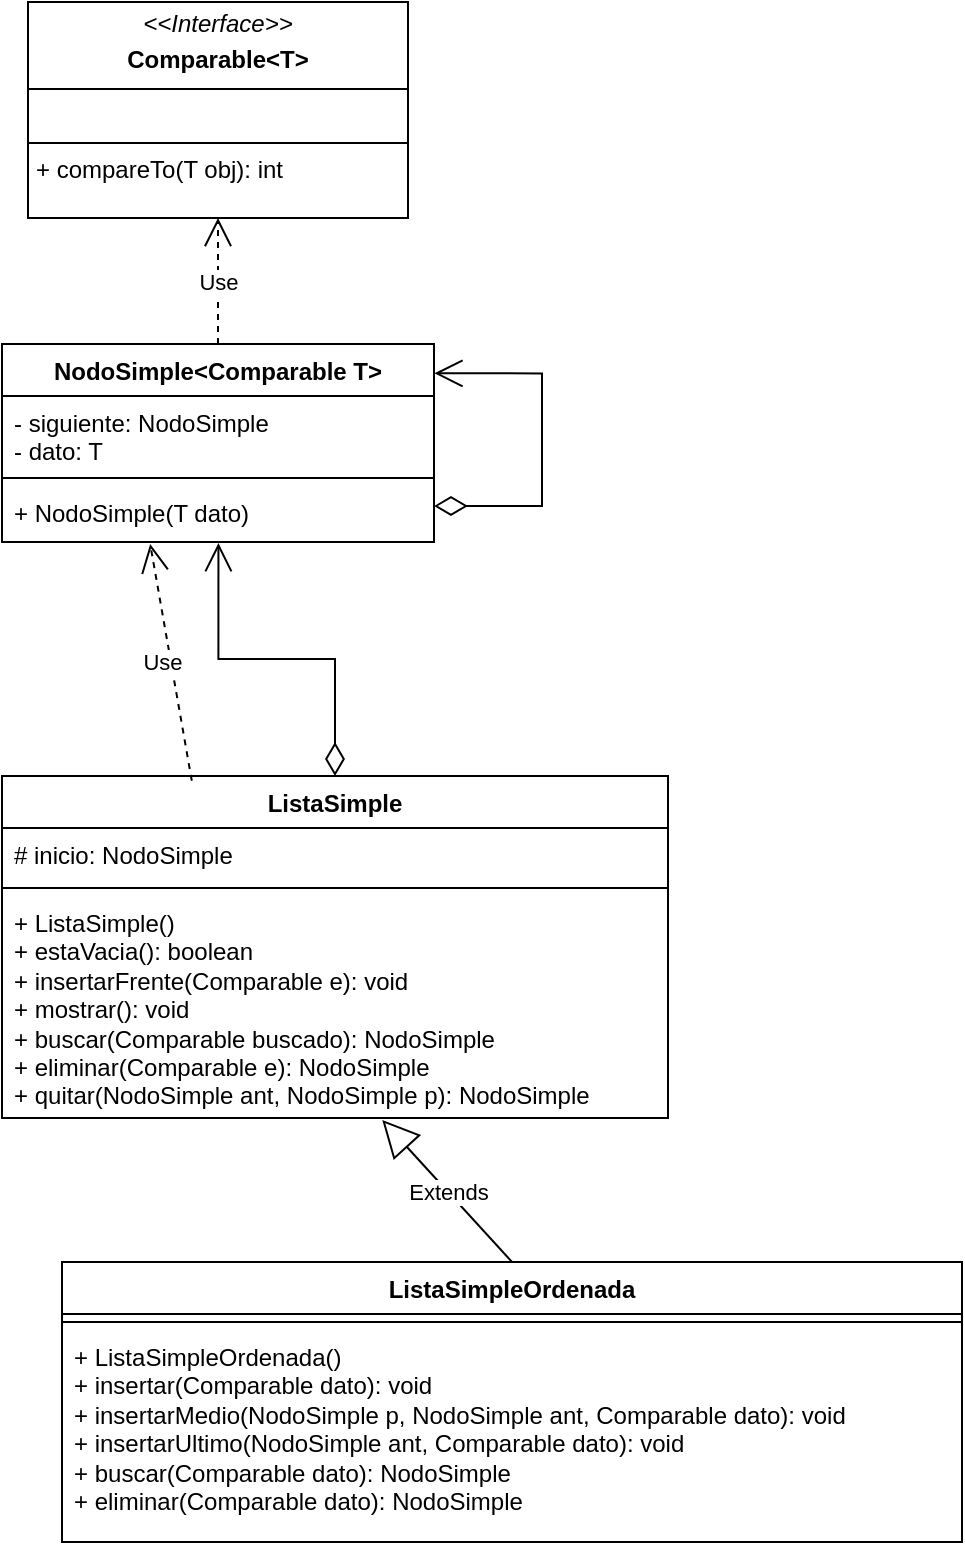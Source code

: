 <mxfile version="24.3.1" type="google" pages="5">
  <diagram name="Diagrama de Clases" id="6lueDCWDdQJhkGwPNdJH">
    <mxGraphModel grid="1" page="1" gridSize="10" guides="1" tooltips="1" connect="1" arrows="1" fold="1" pageScale="1" pageWidth="827" pageHeight="1169" math="0" shadow="0">
      <root>
        <mxCell id="0" />
        <mxCell id="1" parent="0" />
        <UserObject label="NodoSimple&amp;lt;Comparable T&amp;gt;" id="QZ4N84vIqgbgP7jNBYL4-1">
          <mxCell style="swimlane;fontStyle=1;align=center;verticalAlign=top;childLayout=stackLayout;horizontal=1;startSize=26;horizontalStack=0;resizeParent=1;resizeParentMax=0;resizeLast=0;collapsible=1;marginBottom=0;whiteSpace=wrap;html=1;" vertex="1" parent="1">
            <mxGeometry x="50" y="221" width="216" height="99" as="geometry" />
          </mxCell>
        </UserObject>
        <mxCell id="QZ4N84vIqgbgP7jNBYL4-2" value="&lt;div&gt;- siguiente: NodoSimple&lt;/div&gt;&lt;div&gt;- dato: T&lt;/div&gt;" style="text;strokeColor=none;fillColor=none;align=left;verticalAlign=top;spacingLeft=4;spacingRight=4;overflow=hidden;rotatable=0;points=[[0,0.5],[1,0.5]];portConstraint=eastwest;whiteSpace=wrap;html=1;" vertex="1" parent="QZ4N84vIqgbgP7jNBYL4-1">
          <mxGeometry y="26" width="216" height="37" as="geometry" />
        </mxCell>
        <mxCell id="QZ4N84vIqgbgP7jNBYL4-3" value="" style="line;strokeWidth=1;fillColor=none;align=left;verticalAlign=middle;spacingTop=-1;spacingLeft=3;spacingRight=3;rotatable=0;labelPosition=right;points=[];portConstraint=eastwest;strokeColor=inherit;" vertex="1" parent="QZ4N84vIqgbgP7jNBYL4-1">
          <mxGeometry y="63" width="216" height="8" as="geometry" />
        </mxCell>
        <mxCell id="QZ4N84vIqgbgP7jNBYL4-4" value="&lt;div&gt;+ NodoSimple(T dato)&lt;/div&gt;" style="text;strokeColor=none;fillColor=none;align=left;verticalAlign=top;spacingLeft=4;spacingRight=4;overflow=hidden;rotatable=0;points=[[0,0.5],[1,0.5]];portConstraint=eastwest;whiteSpace=wrap;html=1;" vertex="1" parent="QZ4N84vIqgbgP7jNBYL4-1">
          <mxGeometry y="71" width="216" height="28" as="geometry" />
        </mxCell>
        <mxCell id="QZ4N84vIqgbgP7jNBYL4-5" value="&lt;div&gt;ListaSimple&lt;/div&gt;&lt;div&gt;&lt;br&gt;&lt;/div&gt;" style="swimlane;fontStyle=1;align=center;verticalAlign=top;childLayout=stackLayout;horizontal=1;startSize=26;horizontalStack=0;resizeParent=1;resizeParentMax=0;resizeLast=0;collapsible=1;marginBottom=0;whiteSpace=wrap;html=1;" vertex="1" parent="1">
          <mxGeometry x="50" y="437" width="333" height="171" as="geometry" />
        </mxCell>
        <mxCell id="QZ4N84vIqgbgP7jNBYL4-6" value="# inicio: NodoSimple" style="text;strokeColor=none;fillColor=none;align=left;verticalAlign=top;spacingLeft=4;spacingRight=4;overflow=hidden;rotatable=0;points=[[0,0.5],[1,0.5]];portConstraint=eastwest;whiteSpace=wrap;html=1;" vertex="1" parent="QZ4N84vIqgbgP7jNBYL4-5">
          <mxGeometry y="26" width="333" height="26" as="geometry" />
        </mxCell>
        <mxCell id="QZ4N84vIqgbgP7jNBYL4-7" value="" style="line;strokeWidth=1;fillColor=none;align=left;verticalAlign=middle;spacingTop=-1;spacingLeft=3;spacingRight=3;rotatable=0;labelPosition=right;points=[];portConstraint=eastwest;strokeColor=inherit;" vertex="1" parent="QZ4N84vIqgbgP7jNBYL4-5">
          <mxGeometry y="52" width="333" height="8" as="geometry" />
        </mxCell>
        <mxCell id="QZ4N84vIqgbgP7jNBYL4-8" value="&lt;div&gt;+ ListaSimple()&lt;/div&gt;&lt;div&gt;+ estaVacia(): boolean&lt;br&gt;&lt;/div&gt;&lt;div&gt;+ insertarFrente(Comparable e): void&lt;/div&gt;&lt;div&gt;+ mostrar(): void&lt;br&gt;&lt;/div&gt;&lt;div&gt;+ buscar(Comparable buscado): NodoSimple&lt;/div&gt;&lt;div&gt;+ eliminar(Comparable e): NodoSimple&lt;/div&gt;&lt;div&gt;+ quitar(NodoSimple ant, NodoSimple p): NodoSimple&lt;br&gt;&lt;/div&gt;" style="text;strokeColor=none;fillColor=none;align=left;verticalAlign=top;spacingLeft=4;spacingRight=4;overflow=hidden;rotatable=0;points=[[0,0.5],[1,0.5]];portConstraint=eastwest;whiteSpace=wrap;html=1;" vertex="1" parent="QZ4N84vIqgbgP7jNBYL4-5">
          <mxGeometry y="60" width="333" height="111" as="geometry" />
        </mxCell>
        <mxCell id="QZ4N84vIqgbgP7jNBYL4-9" value="" style="endArrow=open;html=1;endSize=12;startArrow=diamondThin;startSize=14;startFill=0;edgeStyle=orthogonalEdgeStyle;align=left;verticalAlign=bottom;rounded=0;entryX=0.501;entryY=1.02;entryDx=0;entryDy=0;entryPerimeter=0;" edge="1" parent="1" source="QZ4N84vIqgbgP7jNBYL4-5" target="QZ4N84vIqgbgP7jNBYL4-4">
          <mxGeometry x="-1" y="3" relative="1" as="geometry">
            <mxPoint x="161" y="383" as="sourcePoint" />
            <mxPoint x="140" y="473" as="targetPoint" />
          </mxGeometry>
        </mxCell>
        <mxCell id="QZ4N84vIqgbgP7jNBYL4-10" value="Use" style="endArrow=open;endSize=12;dashed=1;html=1;rounded=0;exitX=0.285;exitY=0.014;exitDx=0;exitDy=0;exitPerimeter=0;entryX=0.343;entryY=1.034;entryDx=0;entryDy=0;entryPerimeter=0;" edge="1" parent="1" source="QZ4N84vIqgbgP7jNBYL4-5" target="QZ4N84vIqgbgP7jNBYL4-4">
          <mxGeometry x="0.016" y="4" width="160" relative="1" as="geometry">
            <mxPoint x="122" y="464" as="sourcePoint" />
            <mxPoint x="122" y="347" as="targetPoint" />
            <mxPoint as="offset" />
          </mxGeometry>
        </mxCell>
        <mxCell id="QZ4N84vIqgbgP7jNBYL4-11" value="&lt;p style=&quot;margin:0px;margin-top:4px;text-align:center;&quot;&gt;&lt;i&gt;&amp;lt;&amp;lt;Interface&amp;gt;&amp;gt;&lt;/i&gt;&lt;/p&gt;&lt;p style=&quot;margin:0px;margin-top:4px;text-align:center;&quot;&gt;&lt;b&gt;Comparable&amp;lt;T&amp;gt;&lt;/b&gt;&lt;br&gt;&lt;/p&gt;&lt;hr size=&quot;1&quot; style=&quot;border-style:solid;&quot;&gt;&lt;p style=&quot;margin:0px;margin-left:4px;&quot;&gt;&lt;br&gt;&lt;/p&gt;&lt;hr size=&quot;1&quot; style=&quot;border-style:solid;&quot;&gt;&lt;p style=&quot;margin:0px;margin-left:4px;&quot;&gt;+ compareTo(T obj): int&lt;br&gt;&lt;br&gt;&lt;/p&gt;" style="verticalAlign=top;align=left;overflow=fill;html=1;whiteSpace=wrap;" vertex="1" parent="1">
          <mxGeometry x="63" y="50" width="190" height="108" as="geometry" />
        </mxCell>
        <mxCell id="QZ4N84vIqgbgP7jNBYL4-12" value="Use" style="endArrow=open;endSize=12;dashed=1;html=1;rounded=0;exitX=0.5;exitY=0;exitDx=0;exitDy=0;entryX=0.5;entryY=1;entryDx=0;entryDy=0;" edge="1" parent="1" source="QZ4N84vIqgbgP7jNBYL4-1" target="QZ4N84vIqgbgP7jNBYL4-11">
          <mxGeometry width="160" relative="1" as="geometry">
            <mxPoint x="103" y="210" as="sourcePoint" />
            <mxPoint x="417" y="212" as="targetPoint" />
          </mxGeometry>
        </mxCell>
        <mxCell id="QZ4N84vIqgbgP7jNBYL4-13" value="" style="endArrow=open;html=1;endSize=12;startArrow=diamondThin;startSize=14;startFill=0;edgeStyle=orthogonalEdgeStyle;align=left;verticalAlign=bottom;rounded=0;entryX=1.001;entryY=0.148;entryDx=0;entryDy=0;entryPerimeter=0;" edge="1" parent="1" target="QZ4N84vIqgbgP7jNBYL4-1">
          <mxGeometry x="-1" y="3" relative="1" as="geometry">
            <mxPoint x="266" y="302" as="sourcePoint" />
            <mxPoint x="426" y="302" as="targetPoint" />
            <Array as="points">
              <mxPoint x="320" y="302" />
              <mxPoint x="320" y="236" />
            </Array>
          </mxGeometry>
        </mxCell>
        <mxCell id="QZ4N84vIqgbgP7jNBYL4-14" value="ListaSimpleOrdenada" style="swimlane;fontStyle=1;align=center;verticalAlign=top;childLayout=stackLayout;horizontal=1;startSize=26;horizontalStack=0;resizeParent=1;resizeParentMax=0;resizeLast=0;collapsible=1;marginBottom=0;whiteSpace=wrap;html=1;" vertex="1" parent="1">
          <mxGeometry x="80" y="680" width="450" height="140" as="geometry" />
        </mxCell>
        <mxCell id="QZ4N84vIqgbgP7jNBYL4-16" value="" style="line;strokeWidth=1;fillColor=none;align=left;verticalAlign=middle;spacingTop=-1;spacingLeft=3;spacingRight=3;rotatable=0;labelPosition=right;points=[];portConstraint=eastwest;strokeColor=inherit;" vertex="1" parent="QZ4N84vIqgbgP7jNBYL4-14">
          <mxGeometry y="26" width="450" height="8" as="geometry" />
        </mxCell>
        <mxCell id="QZ4N84vIqgbgP7jNBYL4-17" value="&lt;div&gt;+ ListaSimpleOrdenada()&lt;/div&gt;&lt;div&gt;+ insertar(Comparable dato): void&lt;/div&gt;&lt;div&gt;+ insertarMedio(NodoSimple p, NodoSimple ant, Comparable dato): void&lt;br&gt;&lt;/div&gt;&lt;div&gt;+ insertarUltimo(NodoSimple ant, Comparable dato): void&lt;/div&gt;&lt;div&gt;+ buscar(Comparable dato): NodoSimple&lt;/div&gt;&lt;div&gt;+ eliminar(Comparable dato): NodoSimple&lt;/div&gt;" style="text;strokeColor=none;fillColor=none;align=left;verticalAlign=top;spacingLeft=4;spacingRight=4;overflow=hidden;rotatable=0;points=[[0,0.5],[1,0.5]];portConstraint=eastwest;whiteSpace=wrap;html=1;" vertex="1" parent="QZ4N84vIqgbgP7jNBYL4-14">
          <mxGeometry y="34" width="450" height="106" as="geometry" />
        </mxCell>
        <mxCell id="QZ4N84vIqgbgP7jNBYL4-19" value="Extends" style="endArrow=block;endSize=16;endFill=0;html=1;rounded=0;entryX=0.571;entryY=1.009;entryDx=0;entryDy=0;exitX=0.5;exitY=0;exitDx=0;exitDy=0;entryPerimeter=0;" edge="1" parent="1" source="QZ4N84vIqgbgP7jNBYL4-14" target="QZ4N84vIqgbgP7jNBYL4-8">
          <mxGeometry width="160" relative="1" as="geometry">
            <mxPoint x="440" y="730" as="sourcePoint" />
            <mxPoint x="600" y="730" as="targetPoint" />
          </mxGeometry>
        </mxCell>
      </root>
    </mxGraphModel>
  </diagram>
  <diagram id="dT7fcpkLwNXChlrolhkA" name="DF01">
    <mxGraphModel grid="1" page="1" gridSize="10" guides="1" tooltips="1" connect="1" arrows="1" fold="1" pageScale="1" pageWidth="827" pageHeight="1169" math="0" shadow="0">
      <root>
        <mxCell id="0" />
        <mxCell id="1" parent="0" />
        <mxCell id="MQyrUjbiyGZuy1Cyhwmg-1" value="" style="edgeStyle=orthogonalEdgeStyle;rounded=0;orthogonalLoop=1;jettySize=auto;html=1;" edge="1" parent="1" source="MQyrUjbiyGZuy1Cyhwmg-2" target="MQyrUjbiyGZuy1Cyhwmg-7">
          <mxGeometry relative="1" as="geometry">
            <mxPoint x="110" y="150" as="targetPoint" />
          </mxGeometry>
        </mxCell>
        <mxCell id="MQyrUjbiyGZuy1Cyhwmg-2" value="" style="ellipse;whiteSpace=wrap;html=1;" vertex="1" parent="1">
          <mxGeometry x="70" y="70" width="80" height="40" as="geometry" />
        </mxCell>
        <mxCell id="MQyrUjbiyGZuy1Cyhwmg-3" value="+ListeSimpleOrdenada()" style="text;html=1;align=center;verticalAlign=middle;whiteSpace=wrap;rounded=0;" vertex="1" parent="1">
          <mxGeometry x="30" y="40" width="160" height="30" as="geometry" />
        </mxCell>
        <mxCell id="MQyrUjbiyGZuy1Cyhwmg-4" style="edgeStyle=orthogonalEdgeStyle;rounded=0;orthogonalLoop=1;jettySize=auto;html=1;entryX=0.5;entryY=0;entryDx=0;entryDy=0;exitX=0.5;exitY=1;exitDx=0;exitDy=0;" edge="1" parent="1" source="MQyrUjbiyGZuy1Cyhwmg-7" target="MQyrUjbiyGZuy1Cyhwmg-6">
          <mxGeometry relative="1" as="geometry">
            <mxPoint x="110" y="190" as="sourcePoint" />
          </mxGeometry>
        </mxCell>
        <mxCell id="MQyrUjbiyGZuy1Cyhwmg-6" value="" style="ellipse;whiteSpace=wrap;html=1;" vertex="1" parent="1">
          <mxGeometry x="70" y="190" width="80" height="40" as="geometry" />
        </mxCell>
        <mxCell id="MQyrUjbiyGZuy1Cyhwmg-7" value="super()" style="shape=process;whiteSpace=wrap;html=1;backgroundOutline=1;" vertex="1" parent="1">
          <mxGeometry x="50" y="130" width="120" height="40" as="geometry" />
        </mxCell>
        <mxCell id="DNIaoxrFqzE5ydLH_VRT-1" value="+ insertar(Comparable dato): void" style="text;whiteSpace=wrap;html=1;" vertex="1" parent="1">
          <mxGeometry x="300" y="40" width="200" height="30" as="geometry" />
        </mxCell>
        <mxCell id="DNIaoxrFqzE5ydLH_VRT-4" value="" style="edgeStyle=orthogonalEdgeStyle;rounded=0;orthogonalLoop=1;jettySize=auto;html=1;" edge="1" parent="1" source="DNIaoxrFqzE5ydLH_VRT-2" target="DNIaoxrFqzE5ydLH_VRT-3">
          <mxGeometry relative="1" as="geometry" />
        </mxCell>
        <mxCell id="DNIaoxrFqzE5ydLH_VRT-2" value="" style="ellipse;whiteSpace=wrap;html=1;" vertex="1" parent="1">
          <mxGeometry x="360" y="80" width="80" height="40" as="geometry" />
        </mxCell>
        <mxCell id="DNIaoxrFqzE5ydLH_VRT-6" value="" style="edgeStyle=orthogonalEdgeStyle;rounded=0;orthogonalLoop=1;jettySize=auto;html=1;" edge="1" parent="1" source="DNIaoxrFqzE5ydLH_VRT-3" target="DNIaoxrFqzE5ydLH_VRT-5">
          <mxGeometry relative="1" as="geometry" />
        </mxCell>
        <mxCell id="DNIaoxrFqzE5ydLH_VRT-3" value="p = inicio" style="whiteSpace=wrap;html=1;" vertex="1" parent="1">
          <mxGeometry x="340" y="140" width="120" height="30" as="geometry" />
        </mxCell>
        <mxCell id="DNIaoxrFqzE5ydLH_VRT-8" value="" style="edgeStyle=orthogonalEdgeStyle;rounded=0;orthogonalLoop=1;jettySize=auto;html=1;" edge="1" parent="1" source="DNIaoxrFqzE5ydLH_VRT-5" target="DNIaoxrFqzE5ydLH_VRT-7">
          <mxGeometry relative="1" as="geometry" />
        </mxCell>
        <mxCell id="DNIaoxrFqzE5ydLH_VRT-5" value="ant = null" style="whiteSpace=wrap;html=1;" vertex="1" parent="1">
          <mxGeometry x="340" y="190" width="120" height="30" as="geometry" />
        </mxCell>
        <mxCell id="DNIaoxrFqzE5ydLH_VRT-10" value="" style="edgeStyle=orthogonalEdgeStyle;rounded=0;orthogonalLoop=1;jettySize=auto;html=1;" edge="1" parent="1" source="DNIaoxrFqzE5ydLH_VRT-7" target="DNIaoxrFqzE5ydLH_VRT-9">
          <mxGeometry relative="1" as="geometry" />
        </mxCell>
        <mxCell id="DNIaoxrFqzE5ydLH_VRT-7" value="busqueda = false" style="whiteSpace=wrap;html=1;" vertex="1" parent="1">
          <mxGeometry x="340" y="240" width="120" height="30" as="geometry" />
        </mxCell>
        <mxCell id="DNIaoxrFqzE5ydLH_VRT-11" style="edgeStyle=orthogonalEdgeStyle;rounded=0;orthogonalLoop=1;jettySize=auto;html=1;exitX=1;exitY=0.5;exitDx=0;exitDy=0;entryX=0.5;entryY=0;entryDx=0;entryDy=0;" edge="1" parent="1" source="DNIaoxrFqzE5ydLH_VRT-9" target="DNIaoxrFqzE5ydLH_VRT-15">
          <mxGeometry relative="1" as="geometry">
            <mxPoint x="634" y="410" as="targetPoint" />
            <mxPoint x="514.0" y="360.0" as="sourcePoint" />
          </mxGeometry>
        </mxCell>
        <mxCell id="DNIaoxrFqzE5ydLH_VRT-32" style="edgeStyle=orthogonalEdgeStyle;rounded=0;orthogonalLoop=1;jettySize=auto;html=1;exitX=0.5;exitY=1;exitDx=0;exitDy=0;" edge="1" parent="1" source="DNIaoxrFqzE5ydLH_VRT-9" target="DNIaoxrFqzE5ydLH_VRT-33">
          <mxGeometry relative="1" as="geometry">
            <mxPoint x="160" y="600" as="targetPoint" />
          </mxGeometry>
        </mxCell>
        <mxCell id="DNIaoxrFqzE5ydLH_VRT-9" value="&lt;div&gt;p != null&lt;/div&gt;&lt;div&gt;AND&lt;/div&gt;&lt;div&gt;!busuqeda&lt;br&gt;&lt;/div&gt;" style="rhombus;whiteSpace=wrap;html=1;" vertex="1" parent="1">
          <mxGeometry x="320" y="320" width="160" height="80" as="geometry" />
        </mxCell>
        <mxCell id="DNIaoxrFqzE5ydLH_VRT-17" value="" style="edgeStyle=orthogonalEdgeStyle;rounded=0;orthogonalLoop=1;jettySize=auto;html=1;" edge="1" parent="1" source="DNIaoxrFqzE5ydLH_VRT-15" target="DNIaoxrFqzE5ydLH_VRT-16">
          <mxGeometry relative="1" as="geometry" />
        </mxCell>
        <mxCell id="DNIaoxrFqzE5ydLH_VRT-15" value="comparacion = &lt;br&gt;&lt;div&gt;dato.compareTo(p.dato)&lt;/div&gt;" style="rounded=0;whiteSpace=wrap;html=1;" vertex="1" parent="1">
          <mxGeometry x="557" y="420" width="154" height="50" as="geometry" />
        </mxCell>
        <mxCell id="DNIaoxrFqzE5ydLH_VRT-18" style="edgeStyle=orthogonalEdgeStyle;rounded=0;orthogonalLoop=1;jettySize=auto;html=1;exitX=1;exitY=0.5;exitDx=0;exitDy=0;" edge="1" parent="1" source="DNIaoxrFqzE5ydLH_VRT-16" target="DNIaoxrFqzE5ydLH_VRT-19">
          <mxGeometry relative="1" as="geometry">
            <mxPoint x="754" y="610" as="targetPoint" />
          </mxGeometry>
        </mxCell>
        <mxCell id="DNIaoxrFqzE5ydLH_VRT-20" style="edgeStyle=orthogonalEdgeStyle;rounded=0;orthogonalLoop=1;jettySize=auto;html=1;" edge="1" parent="1" source="DNIaoxrFqzE5ydLH_VRT-16" target="DNIaoxrFqzE5ydLH_VRT-21">
          <mxGeometry relative="1" as="geometry">
            <mxPoint x="474.0" y="610" as="targetPoint" />
          </mxGeometry>
        </mxCell>
        <mxCell id="DNIaoxrFqzE5ydLH_VRT-16" value="comparacion &amp;lt; 0" style="rhombus;whiteSpace=wrap;html=1;rounded=0;" vertex="1" parent="1">
          <mxGeometry x="574" y="520" width="120" height="80" as="geometry" />
        </mxCell>
        <mxCell id="DNIaoxrFqzE5ydLH_VRT-26" style="edgeStyle=orthogonalEdgeStyle;rounded=0;orthogonalLoop=1;jettySize=auto;html=1;entryX=1;entryY=0.5;entryDx=0;entryDy=0;exitX=0.5;exitY=1;exitDx=0;exitDy=0;" edge="1" parent="1" source="DNIaoxrFqzE5ydLH_VRT-19" target="DNIaoxrFqzE5ydLH_VRT-24">
          <mxGeometry relative="1" as="geometry">
            <mxPoint x="749" y="640" as="sourcePoint" />
          </mxGeometry>
        </mxCell>
        <mxCell id="DNIaoxrFqzE5ydLH_VRT-19" value="busqueda = true" style="rounded=0;whiteSpace=wrap;html=1;" vertex="1" parent="1">
          <mxGeometry x="694" y="620" width="86" height="30" as="geometry" />
        </mxCell>
        <mxCell id="DNIaoxrFqzE5ydLH_VRT-23" value="" style="edgeStyle=orthogonalEdgeStyle;rounded=0;orthogonalLoop=1;jettySize=auto;html=1;" edge="1" parent="1" source="DNIaoxrFqzE5ydLH_VRT-21" target="DNIaoxrFqzE5ydLH_VRT-22">
          <mxGeometry relative="1" as="geometry" />
        </mxCell>
        <mxCell id="DNIaoxrFqzE5ydLH_VRT-21" value="ant = p" style="rounded=0;whiteSpace=wrap;html=1;" vertex="1" parent="1">
          <mxGeometry x="480" y="610" width="66" height="30" as="geometry" />
        </mxCell>
        <mxCell id="DNIaoxrFqzE5ydLH_VRT-25" value="" style="edgeStyle=orthogonalEdgeStyle;rounded=0;orthogonalLoop=1;jettySize=auto;html=1;exitX=0.5;exitY=1;exitDx=0;exitDy=0;entryX=0;entryY=0.5;entryDx=0;entryDy=0;" edge="1" parent="1" source="DNIaoxrFqzE5ydLH_VRT-22" target="DNIaoxrFqzE5ydLH_VRT-24">
          <mxGeometry relative="1" as="geometry">
            <mxPoint x="479.0" y="680" as="sourcePoint" />
          </mxGeometry>
        </mxCell>
        <mxCell id="DNIaoxrFqzE5ydLH_VRT-22" value="p = p.siguiente" style="rounded=0;whiteSpace=wrap;html=1;" vertex="1" parent="1">
          <mxGeometry x="460" y="660" width="106" height="30" as="geometry" />
        </mxCell>
        <mxCell id="DNIaoxrFqzE5ydLH_VRT-27" style="edgeStyle=orthogonalEdgeStyle;rounded=0;orthogonalLoop=1;jettySize=auto;html=1;exitX=0.5;exitY=1;exitDx=0;exitDy=0;entryX=0;entryY=0.5;entryDx=0;entryDy=0;" edge="1" parent="1" source="DNIaoxrFqzE5ydLH_VRT-24" target="DNIaoxrFqzE5ydLH_VRT-28">
          <mxGeometry relative="1" as="geometry">
            <mxPoint x="614" y="800" as="targetPoint" />
          </mxGeometry>
        </mxCell>
        <mxCell id="DNIaoxrFqzE5ydLH_VRT-24" value="" style="ellipse;whiteSpace=wrap;html=1;rounded=0;" vertex="1" parent="1">
          <mxGeometry x="599" y="710" width="30" height="30" as="geometry" />
        </mxCell>
        <mxCell id="DNIaoxrFqzE5ydLH_VRT-28" value="1" style="ellipse;whiteSpace=wrap;html=1;aspect=fixed;" vertex="1" parent="1">
          <mxGeometry x="774" y="760" width="40" height="40" as="geometry" />
        </mxCell>
        <mxCell id="DNIaoxrFqzE5ydLH_VRT-30" style="edgeStyle=orthogonalEdgeStyle;rounded=0;orthogonalLoop=1;jettySize=auto;html=1;" edge="1" parent="1" source="DNIaoxrFqzE5ydLH_VRT-29">
          <mxGeometry relative="1" as="geometry">
            <mxPoint x="400.0" y="300" as="targetPoint" />
          </mxGeometry>
        </mxCell>
        <mxCell id="DNIaoxrFqzE5ydLH_VRT-29" value="1" style="ellipse;whiteSpace=wrap;html=1;aspect=fixed;" vertex="1" parent="1">
          <mxGeometry x="740" y="280" width="40" height="40" as="geometry" />
        </mxCell>
        <mxCell id="DNIaoxrFqzE5ydLH_VRT-31" value="T" style="text;html=1;align=center;verticalAlign=middle;whiteSpace=wrap;rounded=0;" vertex="1" parent="1">
          <mxGeometry x="480" y="330" width="20" height="30" as="geometry" />
        </mxCell>
        <mxCell id="DNIaoxrFqzE5ydLH_VRT-34" style="edgeStyle=orthogonalEdgeStyle;rounded=0;orthogonalLoop=1;jettySize=auto;html=1;exitX=1;exitY=0.5;exitDx=0;exitDy=0;" edge="1" parent="1" source="DNIaoxrFqzE5ydLH_VRT-33" target="DNIaoxrFqzE5ydLH_VRT-35">
          <mxGeometry relative="1" as="geometry">
            <mxPoint x="280" y="660" as="targetPoint" />
          </mxGeometry>
        </mxCell>
        <mxCell id="DNIaoxrFqzE5ydLH_VRT-36" style="edgeStyle=orthogonalEdgeStyle;rounded=0;orthogonalLoop=1;jettySize=auto;html=1;exitX=0;exitY=0.5;exitDx=0;exitDy=0;" edge="1" parent="1" source="DNIaoxrFqzE5ydLH_VRT-33" target="DNIaoxrFqzE5ydLH_VRT-37">
          <mxGeometry relative="1" as="geometry">
            <mxPoint x="70" y="740" as="targetPoint" />
          </mxGeometry>
        </mxCell>
        <mxCell id="DNIaoxrFqzE5ydLH_VRT-33" value="p == inicio" style="rhombus;whiteSpace=wrap;html=1;" vertex="1" parent="1">
          <mxGeometry x="230" y="480" width="80" height="60" as="geometry" />
        </mxCell>
        <mxCell id="DNIaoxrFqzE5ydLH_VRT-47" style="edgeStyle=orthogonalEdgeStyle;rounded=0;orthogonalLoop=1;jettySize=auto;html=1;entryX=1;entryY=0.5;entryDx=0;entryDy=0;exitX=0.5;exitY=1;exitDx=0;exitDy=0;" edge="1" parent="1" source="DNIaoxrFqzE5ydLH_VRT-35" target="DNIaoxrFqzE5ydLH_VRT-46">
          <mxGeometry relative="1" as="geometry" />
        </mxCell>
        <mxCell id="DNIaoxrFqzE5ydLH_VRT-35" value="insertarFrente(dato)" style="shape=process;whiteSpace=wrap;html=1;backgroundOutline=1;" vertex="1" parent="1">
          <mxGeometry x="310" y="542.5" width="150" height="35" as="geometry" />
        </mxCell>
        <mxCell id="DNIaoxrFqzE5ydLH_VRT-38" style="edgeStyle=orthogonalEdgeStyle;rounded=0;orthogonalLoop=1;jettySize=auto;html=1;exitX=1;exitY=0.5;exitDx=0;exitDy=0;" edge="1" parent="1" source="DNIaoxrFqzE5ydLH_VRT-37" target="DNIaoxrFqzE5ydLH_VRT-39">
          <mxGeometry relative="1" as="geometry">
            <mxPoint x="200" y="800" as="targetPoint" />
          </mxGeometry>
        </mxCell>
        <mxCell id="DNIaoxrFqzE5ydLH_VRT-40" style="edgeStyle=orthogonalEdgeStyle;rounded=0;orthogonalLoop=1;jettySize=auto;html=1;exitX=0;exitY=0.5;exitDx=0;exitDy=0;" edge="1" parent="1" source="DNIaoxrFqzE5ydLH_VRT-37" target="DNIaoxrFqzE5ydLH_VRT-41">
          <mxGeometry relative="1" as="geometry">
            <mxPoint x="-60" y="810" as="targetPoint" />
          </mxGeometry>
        </mxCell>
        <mxCell id="DNIaoxrFqzE5ydLH_VRT-37" value="busqueda" style="rhombus;whiteSpace=wrap;html=1;" vertex="1" parent="1">
          <mxGeometry x="150" y="540" width="80" height="57.5" as="geometry" />
        </mxCell>
        <mxCell id="DNIaoxrFqzE5ydLH_VRT-44" style="edgeStyle=orthogonalEdgeStyle;rounded=0;orthogonalLoop=1;jettySize=auto;html=1;entryX=1;entryY=0.5;entryDx=0;entryDy=0;exitX=0.5;exitY=1;exitDx=0;exitDy=0;" edge="1" parent="1" source="DNIaoxrFqzE5ydLH_VRT-39" target="DNIaoxrFqzE5ydLH_VRT-43">
          <mxGeometry relative="1" as="geometry" />
        </mxCell>
        <mxCell id="DNIaoxrFqzE5ydLH_VRT-39" value="insertarMedio(p, ant, dato)" style="shape=process;whiteSpace=wrap;html=1;backgroundOutline=1;" vertex="1" parent="1">
          <mxGeometry x="210" y="605" width="160" height="40" as="geometry" />
        </mxCell>
        <mxCell id="DNIaoxrFqzE5ydLH_VRT-42" style="edgeStyle=orthogonalEdgeStyle;rounded=0;orthogonalLoop=1;jettySize=auto;html=1;entryX=0;entryY=0.5;entryDx=0;entryDy=0;exitX=0.5;exitY=1;exitDx=0;exitDy=0;" edge="1" parent="1" source="DNIaoxrFqzE5ydLH_VRT-41" target="DNIaoxrFqzE5ydLH_VRT-43">
          <mxGeometry relative="1" as="geometry">
            <mxPoint x="50" y="940" as="targetPoint" />
          </mxGeometry>
        </mxCell>
        <mxCell id="DNIaoxrFqzE5ydLH_VRT-41" value="insertarUltimo(ant, dato)" style="shape=process;whiteSpace=wrap;html=1;backgroundOutline=1;" vertex="1" parent="1">
          <mxGeometry x="10" y="610" width="150" height="40" as="geometry" />
        </mxCell>
        <mxCell id="DNIaoxrFqzE5ydLH_VRT-45" style="edgeStyle=orthogonalEdgeStyle;rounded=0;orthogonalLoop=1;jettySize=auto;html=1;exitX=0.5;exitY=1;exitDx=0;exitDy=0;entryX=0;entryY=0.5;entryDx=0;entryDy=0;" edge="1" parent="1" source="DNIaoxrFqzE5ydLH_VRT-43" target="DNIaoxrFqzE5ydLH_VRT-46">
          <mxGeometry relative="1" as="geometry">
            <mxPoint x="200" y="950" as="targetPoint" />
          </mxGeometry>
        </mxCell>
        <mxCell id="DNIaoxrFqzE5ydLH_VRT-43" value="" style="ellipse;whiteSpace=wrap;html=1;aspect=fixed;" vertex="1" parent="1">
          <mxGeometry x="170" y="660" width="40" height="40" as="geometry" />
        </mxCell>
        <mxCell id="DNIaoxrFqzE5ydLH_VRT-48" style="edgeStyle=orthogonalEdgeStyle;rounded=0;orthogonalLoop=1;jettySize=auto;html=1;" edge="1" parent="1" source="DNIaoxrFqzE5ydLH_VRT-46" target="DNIaoxrFqzE5ydLH_VRT-49">
          <mxGeometry relative="1" as="geometry">
            <mxPoint x="210" y="1060" as="targetPoint" />
          </mxGeometry>
        </mxCell>
        <mxCell id="DNIaoxrFqzE5ydLH_VRT-46" value="" style="ellipse;whiteSpace=wrap;html=1;aspect=fixed;" vertex="1" parent="1">
          <mxGeometry x="250" y="700" width="40" height="40" as="geometry" />
        </mxCell>
        <mxCell id="DNIaoxrFqzE5ydLH_VRT-49" value="" style="ellipse;whiteSpace=wrap;html=1;" vertex="1" parent="1">
          <mxGeometry x="230" y="770" width="80" height="40" as="geometry" />
        </mxCell>
        <mxCell id="DNIaoxrFqzE5ydLH_VRT-50" value="T" style="text;html=1;align=center;verticalAlign=middle;whiteSpace=wrap;rounded=0;" vertex="1" parent="1">
          <mxGeometry x="310" y="480" width="20" height="30" as="geometry" />
        </mxCell>
        <mxCell id="DNIaoxrFqzE5ydLH_VRT-52" value="T" style="text;html=1;align=center;verticalAlign=middle;whiteSpace=wrap;rounded=0;" vertex="1" parent="1">
          <mxGeometry x="230" y="540" width="20" height="30" as="geometry" />
        </mxCell>
        <mxCell id="DNIaoxrFqzE5ydLH_VRT-53" value="F" style="text;html=1;align=center;verticalAlign=middle;whiteSpace=wrap;rounded=0;" vertex="1" parent="1">
          <mxGeometry x="210" y="480" width="20" height="30" as="geometry" />
        </mxCell>
        <mxCell id="DNIaoxrFqzE5ydLH_VRT-54" value="F" style="text;html=1;align=center;verticalAlign=middle;whiteSpace=wrap;rounded=0;" vertex="1" parent="1">
          <mxGeometry x="375" y="400" width="20" height="30" as="geometry" />
        </mxCell>
        <mxCell id="DNIaoxrFqzE5ydLH_VRT-56" value="F" style="text;html=1;align=center;verticalAlign=middle;whiteSpace=wrap;rounded=0;" vertex="1" parent="1">
          <mxGeometry x="130" y="540" width="20" height="30" as="geometry" />
        </mxCell>
        <mxCell id="DNIaoxrFqzE5ydLH_VRT-57" value="T" style="text;html=1;align=center;verticalAlign=middle;whiteSpace=wrap;rounded=0;" vertex="1" parent="1">
          <mxGeometry x="694" y="530" width="20" height="30" as="geometry" />
        </mxCell>
        <mxCell id="DNIaoxrFqzE5ydLH_VRT-59" value="F" style="text;html=1;align=center;verticalAlign=middle;whiteSpace=wrap;rounded=0;" vertex="1" parent="1">
          <mxGeometry x="554" y="530" width="20" height="30" as="geometry" />
        </mxCell>
      </root>
    </mxGraphModel>
  </diagram>
  <diagram id="P19UrdIGUxe21V6Q8UQB" name="DF02">
    <mxGraphModel grid="1" page="1" gridSize="10" guides="1" tooltips="1" connect="1" arrows="1" fold="1" pageScale="1" pageWidth="827" pageHeight="1169" math="0" shadow="0">
      <root>
        <mxCell id="0" />
        <mxCell id="1" parent="0" />
        <mxCell id="Ufwi0eiT15-DvnmVxyAs-4" value="" style="edgeStyle=orthogonalEdgeStyle;rounded=0;orthogonalLoop=1;jettySize=auto;html=1;" edge="1" parent="1" source="Ufwi0eiT15-DvnmVxyAs-1" target="Ufwi0eiT15-DvnmVxyAs-3">
          <mxGeometry relative="1" as="geometry" />
        </mxCell>
        <mxCell id="Ufwi0eiT15-DvnmVxyAs-1" value="" style="ellipse;whiteSpace=wrap;html=1;" vertex="1" parent="1">
          <mxGeometry x="95" y="100" width="80" height="40" as="geometry" />
        </mxCell>
        <mxCell id="Ufwi0eiT15-DvnmVxyAs-2" value="&lt;div&gt;+ insertarMedio(NodoSimple p, NodoSimple ant,&amp;nbsp;&lt;/div&gt;&lt;div&gt;Comparable dato): void&lt;/div&gt;" style="text;whiteSpace=wrap;html=1;" vertex="1" parent="1">
          <mxGeometry x="40" y="40" width="190" height="50" as="geometry" />
        </mxCell>
        <mxCell id="iFj_DQ5-fb_sjY0oYfCL-2" value="" style="edgeStyle=orthogonalEdgeStyle;rounded=0;orthogonalLoop=1;jettySize=auto;html=1;" edge="1" parent="1" source="Ufwi0eiT15-DvnmVxyAs-3" target="iFj_DQ5-fb_sjY0oYfCL-1">
          <mxGeometry relative="1" as="geometry" />
        </mxCell>
        <mxCell id="Ufwi0eiT15-DvnmVxyAs-3" value="n = NodoSimple(dato)" style="shape=process;whiteSpace=wrap;html=1;backgroundOutline=1;" vertex="1" parent="1">
          <mxGeometry x="40" y="160" width="190" height="40" as="geometry" />
        </mxCell>
        <mxCell id="iFj_DQ5-fb_sjY0oYfCL-4" value="" style="edgeStyle=orthogonalEdgeStyle;rounded=0;orthogonalLoop=1;jettySize=auto;html=1;" edge="1" parent="1" source="iFj_DQ5-fb_sjY0oYfCL-1" target="iFj_DQ5-fb_sjY0oYfCL-3">
          <mxGeometry relative="1" as="geometry" />
        </mxCell>
        <mxCell id="iFj_DQ5-fb_sjY0oYfCL-1" value="n.siguiente = p" style="whiteSpace=wrap;html=1;" vertex="1" parent="1">
          <mxGeometry x="75" y="220" width="120" height="40" as="geometry" />
        </mxCell>
        <mxCell id="iFj_DQ5-fb_sjY0oYfCL-6" value="" style="edgeStyle=orthogonalEdgeStyle;rounded=0;orthogonalLoop=1;jettySize=auto;html=1;" edge="1" parent="1" source="iFj_DQ5-fb_sjY0oYfCL-3" target="iFj_DQ5-fb_sjY0oYfCL-5">
          <mxGeometry relative="1" as="geometry" />
        </mxCell>
        <mxCell id="iFj_DQ5-fb_sjY0oYfCL-3" value="ant.siguiente = n" style="whiteSpace=wrap;html=1;" vertex="1" parent="1">
          <mxGeometry x="75" y="280" width="120" height="40" as="geometry" />
        </mxCell>
        <mxCell id="iFj_DQ5-fb_sjY0oYfCL-5" value="" style="ellipse;whiteSpace=wrap;html=1;" vertex="1" parent="1">
          <mxGeometry x="95" y="340" width="80" height="40" as="geometry" />
        </mxCell>
        <mxCell id="_TM87G91iNyyhtyx5Qxk-1" value="&lt;div&gt;+ insertarUltimo(NodoSimple ant,&amp;nbsp;&lt;/div&gt;&lt;div&gt;Comparable dato): void&lt;/div&gt;" style="text;whiteSpace=wrap;html=1;" vertex="1" parent="1">
          <mxGeometry x="280" y="50" width="210" height="40" as="geometry" />
        </mxCell>
        <mxCell id="_TM87G91iNyyhtyx5Qxk-2" value="" style="edgeStyle=orthogonalEdgeStyle;rounded=0;orthogonalLoop=1;jettySize=auto;html=1;" edge="1" parent="1" source="_TM87G91iNyyhtyx5Qxk-3" target="_TM87G91iNyyhtyx5Qxk-5">
          <mxGeometry relative="1" as="geometry" />
        </mxCell>
        <mxCell id="_TM87G91iNyyhtyx5Qxk-3" value="" style="ellipse;whiteSpace=wrap;html=1;" vertex="1" parent="1">
          <mxGeometry x="325" y="100" width="80" height="40" as="geometry" />
        </mxCell>
        <mxCell id="_TM87G91iNyyhtyx5Qxk-11" style="edgeStyle=orthogonalEdgeStyle;rounded=0;orthogonalLoop=1;jettySize=auto;html=1;entryX=0.5;entryY=0;entryDx=0;entryDy=0;" edge="1" parent="1" source="_TM87G91iNyyhtyx5Qxk-5" target="_TM87G91iNyyhtyx5Qxk-9">
          <mxGeometry relative="1" as="geometry" />
        </mxCell>
        <mxCell id="_TM87G91iNyyhtyx5Qxk-5" value="n = NodoSimple(dato)" style="shape=process;whiteSpace=wrap;html=1;backgroundOutline=1;" vertex="1" parent="1">
          <mxGeometry x="270" y="160" width="190" height="40" as="geometry" />
        </mxCell>
        <mxCell id="_TM87G91iNyyhtyx5Qxk-8" value="" style="edgeStyle=orthogonalEdgeStyle;rounded=0;orthogonalLoop=1;jettySize=auto;html=1;" edge="1" parent="1" source="_TM87G91iNyyhtyx5Qxk-9" target="_TM87G91iNyyhtyx5Qxk-10">
          <mxGeometry relative="1" as="geometry" />
        </mxCell>
        <mxCell id="_TM87G91iNyyhtyx5Qxk-9" value="ant.siguiente = n" style="whiteSpace=wrap;html=1;" vertex="1" parent="1">
          <mxGeometry x="305" y="220" width="120" height="40" as="geometry" />
        </mxCell>
        <mxCell id="_TM87G91iNyyhtyx5Qxk-10" value="" style="ellipse;whiteSpace=wrap;html=1;" vertex="1" parent="1">
          <mxGeometry x="325" y="280" width="80" height="40" as="geometry" />
        </mxCell>
      </root>
    </mxGraphModel>
  </diagram>
  <diagram id="ADe1xjJ--b1kKLbVmiMx" name="DF03">
    <mxGraphModel grid="1" page="1" gridSize="10" guides="1" tooltips="1" connect="1" arrows="1" fold="1" pageScale="1" pageWidth="827" pageHeight="1169" math="0" shadow="0">
      <root>
        <mxCell id="0" />
        <mxCell id="1" parent="0" />
        <mxCell id="cmGgds7QlrzbW8-zQxUZ-1" value="+ buscar(Comparable dato): NodoSimple" style="text;whiteSpace=wrap;html=1;" vertex="1" parent="1">
          <mxGeometry x="10" y="-1140" width="260" height="30" as="geometry" />
        </mxCell>
        <mxCell id="cmGgds7QlrzbW8-zQxUZ-2" value="" style="edgeStyle=orthogonalEdgeStyle;rounded=0;orthogonalLoop=1;jettySize=auto;html=1;" edge="1" parent="1" source="cmGgds7QlrzbW8-zQxUZ-3" target="cmGgds7QlrzbW8-zQxUZ-5">
          <mxGeometry relative="1" as="geometry" />
        </mxCell>
        <mxCell id="cmGgds7QlrzbW8-zQxUZ-3" value="" style="ellipse;whiteSpace=wrap;html=1;" vertex="1" parent="1">
          <mxGeometry x="95" y="-1110" width="80" height="40" as="geometry" />
        </mxCell>
        <mxCell id="cmGgds7QlrzbW8-zQxUZ-4" value="" style="edgeStyle=orthogonalEdgeStyle;rounded=0;orthogonalLoop=1;jettySize=auto;html=1;" edge="1" parent="1" source="cmGgds7QlrzbW8-zQxUZ-5" target="cmGgds7QlrzbW8-zQxUZ-8">
          <mxGeometry relative="1" as="geometry" />
        </mxCell>
        <mxCell id="cmGgds7QlrzbW8-zQxUZ-5" value="n = null" style="whiteSpace=wrap;html=1;" vertex="1" parent="1">
          <mxGeometry x="90" y="-1050" width="90" height="35" as="geometry" />
        </mxCell>
        <mxCell id="cmGgds7QlrzbW8-zQxUZ-6" style="edgeStyle=orthogonalEdgeStyle;rounded=0;orthogonalLoop=1;jettySize=auto;html=1;exitX=0;exitY=0.5;exitDx=0;exitDy=0;" edge="1" parent="1" source="cmGgds7QlrzbW8-zQxUZ-8" target="cmGgds7QlrzbW8-zQxUZ-10">
          <mxGeometry relative="1" as="geometry">
            <mxPoint x="135" y="-740" as="targetPoint" />
          </mxGeometry>
        </mxCell>
        <mxCell id="cmGgds7QlrzbW8-zQxUZ-7" style="edgeStyle=orthogonalEdgeStyle;rounded=0;orthogonalLoop=1;jettySize=auto;html=1;entryX=0.5;entryY=0;entryDx=0;entryDy=0;" edge="1" parent="1" source="cmGgds7QlrzbW8-zQxUZ-8" target="cmGgds7QlrzbW8-zQxUZ-14">
          <mxGeometry relative="1" as="geometry">
            <mxPoint x="500" y="-890" as="targetPoint" />
          </mxGeometry>
        </mxCell>
        <mxCell id="cmGgds7QlrzbW8-zQxUZ-8" value="!estaVacia()" style="rhombus;whiteSpace=wrap;html=1;" vertex="1" parent="1">
          <mxGeometry x="82.5" y="-980" width="105" height="80" as="geometry" />
        </mxCell>
        <mxCell id="cmGgds7QlrzbW8-zQxUZ-9" style="edgeStyle=orthogonalEdgeStyle;rounded=0;orthogonalLoop=1;jettySize=auto;html=1;entryX=0;entryY=0.5;entryDx=0;entryDy=0;exitX=0.5;exitY=1;exitDx=0;exitDy=0;exitPerimeter=0;" edge="1" parent="1" source="cmGgds7QlrzbW8-zQxUZ-10" target="cmGgds7QlrzbW8-zQxUZ-58">
          <mxGeometry relative="1" as="geometry" />
        </mxCell>
        <mxCell id="cmGgds7QlrzbW8-zQxUZ-10" value="&quot;Lista vacia!&quot;" style="shape=document;whiteSpace=wrap;html=1;boundedLbl=1;size=0.125;" vertex="1" parent="1">
          <mxGeometry x="10" y="-740" width="100" height="50" as="geometry" />
        </mxCell>
        <mxCell id="cmGgds7QlrzbW8-zQxUZ-11" value="" style="edgeStyle=orthogonalEdgeStyle;rounded=0;orthogonalLoop=1;jettySize=auto;html=1;" edge="1" parent="1" source="cmGgds7QlrzbW8-zQxUZ-12" target="cmGgds7QlrzbW8-zQxUZ-56">
          <mxGeometry relative="1" as="geometry" />
        </mxCell>
        <mxCell id="cmGgds7QlrzbW8-zQxUZ-12" value="return n" style="shape=process;whiteSpace=wrap;html=1;backgroundOutline=1;" vertex="1" parent="1">
          <mxGeometry x="100" y="-300" width="120" height="40" as="geometry" />
        </mxCell>
        <mxCell id="cmGgds7QlrzbW8-zQxUZ-13" value="" style="edgeStyle=orthogonalEdgeStyle;rounded=0;orthogonalLoop=1;jettySize=auto;html=1;" edge="1" parent="1" source="cmGgds7QlrzbW8-zQxUZ-14" target="cmGgds7QlrzbW8-zQxUZ-16">
          <mxGeometry relative="1" as="geometry" />
        </mxCell>
        <mxCell id="cmGgds7QlrzbW8-zQxUZ-14" value="p = inicio" style="rounded=0;whiteSpace=wrap;html=1;" vertex="1" parent="1">
          <mxGeometry x="425" y="-920" width="90" height="30" as="geometry" />
        </mxCell>
        <mxCell id="cmGgds7QlrzbW8-zQxUZ-15" value="" style="edgeStyle=orthogonalEdgeStyle;rounded=0;orthogonalLoop=1;jettySize=auto;html=1;" edge="1" parent="1" source="cmGgds7QlrzbW8-zQxUZ-16" target="cmGgds7QlrzbW8-zQxUZ-18">
          <mxGeometry relative="1" as="geometry" />
        </mxCell>
        <mxCell id="cmGgds7QlrzbW8-zQxUZ-16" value="ant = null" style="rounded=0;whiteSpace=wrap;html=1;" vertex="1" parent="1">
          <mxGeometry x="425" y="-880" width="90" height="30" as="geometry" />
        </mxCell>
        <mxCell id="cmGgds7QlrzbW8-zQxUZ-17" value="" style="edgeStyle=orthogonalEdgeStyle;rounded=0;orthogonalLoop=1;jettySize=auto;html=1;" edge="1" parent="1" source="cmGgds7QlrzbW8-zQxUZ-18" target="cmGgds7QlrzbW8-zQxUZ-21">
          <mxGeometry relative="1" as="geometry" />
        </mxCell>
        <mxCell id="cmGgds7QlrzbW8-zQxUZ-18" value="busqueda = false" style="rounded=0;whiteSpace=wrap;html=1;" vertex="1" parent="1">
          <mxGeometry x="407.5" y="-830" width="125" height="30" as="geometry" />
        </mxCell>
        <mxCell id="cmGgds7QlrzbW8-zQxUZ-19" style="edgeStyle=orthogonalEdgeStyle;rounded=0;orthogonalLoop=1;jettySize=auto;html=1;entryX=0.5;entryY=0;entryDx=0;entryDy=0;" edge="1" parent="1" target="cmGgds7QlrzbW8-zQxUZ-23">
          <mxGeometry relative="1" as="geometry">
            <mxPoint x="615" y="-650" as="targetPoint" />
            <mxPoint x="515" y="-720" as="sourcePoint" />
          </mxGeometry>
        </mxCell>
        <mxCell id="cmGgds7QlrzbW8-zQxUZ-20" style="edgeStyle=orthogonalEdgeStyle;rounded=0;orthogonalLoop=1;jettySize=auto;html=1;exitX=0.5;exitY=1;exitDx=0;exitDy=0;" edge="1" parent="1" source="cmGgds7QlrzbW8-zQxUZ-21" target="cmGgds7QlrzbW8-zQxUZ-49">
          <mxGeometry relative="1" as="geometry">
            <mxPoint x="230" y="-530.0" as="targetPoint" />
          </mxGeometry>
        </mxCell>
        <mxCell id="cmGgds7QlrzbW8-zQxUZ-21" value="&lt;div&gt;p != null&lt;/div&gt;&lt;div&gt;AND&lt;/div&gt;&lt;div&gt;!busqueda&lt;br&gt;&lt;/div&gt;" style="rhombus;whiteSpace=wrap;html=1;rounded=0;" vertex="1" parent="1">
          <mxGeometry x="410" y="-770" width="120" height="100" as="geometry" />
        </mxCell>
        <mxCell id="cmGgds7QlrzbW8-zQxUZ-22" value="" style="edgeStyle=orthogonalEdgeStyle;rounded=0;orthogonalLoop=1;jettySize=auto;html=1;" edge="1" parent="1" source="cmGgds7QlrzbW8-zQxUZ-23" target="cmGgds7QlrzbW8-zQxUZ-26">
          <mxGeometry relative="1" as="geometry" />
        </mxCell>
        <mxCell id="cmGgds7QlrzbW8-zQxUZ-23" value="comparacion = dato.compareTo(p.dato)" style="shape=process;whiteSpace=wrap;html=1;backgroundOutline=1;" vertex="1" parent="1">
          <mxGeometry x="565" y="-700" width="190" height="40" as="geometry" />
        </mxCell>
        <mxCell id="cmGgds7QlrzbW8-zQxUZ-24" style="edgeStyle=orthogonalEdgeStyle;rounded=0;orthogonalLoop=1;jettySize=auto;html=1;entryX=0.5;entryY=0;entryDx=0;entryDy=0;" edge="1" parent="1" source="cmGgds7QlrzbW8-zQxUZ-26" target="cmGgds7QlrzbW8-zQxUZ-28">
          <mxGeometry relative="1" as="geometry" />
        </mxCell>
        <mxCell id="cmGgds7QlrzbW8-zQxUZ-25" style="edgeStyle=orthogonalEdgeStyle;rounded=0;orthogonalLoop=1;jettySize=auto;html=1;entryX=0.5;entryY=0;entryDx=0;entryDy=0;exitX=0;exitY=0.5;exitDx=0;exitDy=0;" edge="1" parent="1" source="cmGgds7QlrzbW8-zQxUZ-26" target="cmGgds7QlrzbW8-zQxUZ-33">
          <mxGeometry relative="1" as="geometry" />
        </mxCell>
        <mxCell id="cmGgds7QlrzbW8-zQxUZ-26" value="&lt;div&gt;comparacion &amp;gt; 0&lt;br&gt;&lt;/div&gt;" style="rhombus;whiteSpace=wrap;html=1;" vertex="1" parent="1">
          <mxGeometry x="596.25" y="-640" width="127.5" height="60" as="geometry" />
        </mxCell>
        <mxCell id="cmGgds7QlrzbW8-zQxUZ-27" value="" style="edgeStyle=orthogonalEdgeStyle;rounded=0;orthogonalLoop=1;jettySize=auto;html=1;" edge="1" parent="1" source="cmGgds7QlrzbW8-zQxUZ-28" target="cmGgds7QlrzbW8-zQxUZ-30">
          <mxGeometry relative="1" as="geometry" />
        </mxCell>
        <mxCell id="cmGgds7QlrzbW8-zQxUZ-28" value="ant = p" style="rounded=0;whiteSpace=wrap;html=1;" vertex="1" parent="1">
          <mxGeometry x="742" y="-577.5" width="70" height="30" as="geometry" />
        </mxCell>
        <mxCell id="cmGgds7QlrzbW8-zQxUZ-29" style="edgeStyle=orthogonalEdgeStyle;rounded=0;orthogonalLoop=1;jettySize=auto;html=1;entryX=1;entryY=0.5;entryDx=0;entryDy=0;exitX=0.5;exitY=1;exitDx=0;exitDy=0;" edge="1" parent="1" source="cmGgds7QlrzbW8-zQxUZ-30" target="cmGgds7QlrzbW8-zQxUZ-43">
          <mxGeometry relative="1" as="geometry">
            <mxPoint x="785" y="-320" as="targetPoint" />
          </mxGeometry>
        </mxCell>
        <mxCell id="cmGgds7QlrzbW8-zQxUZ-30" value="p = p.siguiente" style="whiteSpace=wrap;html=1;rounded=0;" vertex="1" parent="1">
          <mxGeometry x="742" y="-520" width="70" height="35" as="geometry" />
        </mxCell>
        <mxCell id="cmGgds7QlrzbW8-zQxUZ-31" style="edgeStyle=orthogonalEdgeStyle;rounded=0;orthogonalLoop=1;jettySize=auto;html=1;entryX=0.5;entryY=0;entryDx=0;entryDy=0;exitX=1;exitY=0.5;exitDx=0;exitDy=0;" edge="1" parent="1" source="cmGgds7QlrzbW8-zQxUZ-33" target="cmGgds7QlrzbW8-zQxUZ-37">
          <mxGeometry relative="1" as="geometry" />
        </mxCell>
        <mxCell id="cmGgds7QlrzbW8-zQxUZ-32" style="edgeStyle=orthogonalEdgeStyle;rounded=0;orthogonalLoop=1;jettySize=auto;html=1;entryX=0.5;entryY=0;entryDx=0;entryDy=0;exitX=0;exitY=0.5;exitDx=0;exitDy=0;" edge="1" parent="1" source="cmGgds7QlrzbW8-zQxUZ-33" target="cmGgds7QlrzbW8-zQxUZ-35">
          <mxGeometry relative="1" as="geometry" />
        </mxCell>
        <mxCell id="cmGgds7QlrzbW8-zQxUZ-33" value="comparacion == 0" style="rhombus;whiteSpace=wrap;html=1;" vertex="1" parent="1">
          <mxGeometry x="475" y="-580" width="150" height="60" as="geometry" />
        </mxCell>
        <mxCell id="cmGgds7QlrzbW8-zQxUZ-34" style="edgeStyle=orthogonalEdgeStyle;rounded=0;orthogonalLoop=1;jettySize=auto;html=1;exitX=0.5;exitY=1;exitDx=0;exitDy=0;entryX=0;entryY=0.5;entryDx=0;entryDy=0;" edge="1" parent="1" source="cmGgds7QlrzbW8-zQxUZ-35" target="cmGgds7QlrzbW8-zQxUZ-41">
          <mxGeometry relative="1" as="geometry">
            <mxPoint x="405" y="-360" as="targetPoint" />
          </mxGeometry>
        </mxCell>
        <mxCell id="cmGgds7QlrzbW8-zQxUZ-35" value="p = null" style="rounded=0;whiteSpace=wrap;html=1;" vertex="1" parent="1">
          <mxGeometry x="395" y="-500" width="90" height="30" as="geometry" />
        </mxCell>
        <mxCell id="cmGgds7QlrzbW8-zQxUZ-36" value="" style="edgeStyle=orthogonalEdgeStyle;rounded=0;orthogonalLoop=1;jettySize=auto;html=1;" edge="1" parent="1" source="cmGgds7QlrzbW8-zQxUZ-37" target="cmGgds7QlrzbW8-zQxUZ-39">
          <mxGeometry relative="1" as="geometry" />
        </mxCell>
        <mxCell id="cmGgds7QlrzbW8-zQxUZ-37" value="busqueda = true" style="rounded=0;whiteSpace=wrap;html=1;" vertex="1" parent="1">
          <mxGeometry x="610" y="-500" width="100" height="30" as="geometry" />
        </mxCell>
        <mxCell id="cmGgds7QlrzbW8-zQxUZ-38" style="edgeStyle=orthogonalEdgeStyle;rounded=0;orthogonalLoop=1;jettySize=auto;html=1;entryX=1;entryY=0.5;entryDx=0;entryDy=0;exitX=0.5;exitY=1;exitDx=0;exitDy=0;" edge="1" parent="1" source="cmGgds7QlrzbW8-zQxUZ-39" target="cmGgds7QlrzbW8-zQxUZ-41">
          <mxGeometry relative="1" as="geometry" />
        </mxCell>
        <mxCell id="cmGgds7QlrzbW8-zQxUZ-39" value="n = p" style="rounded=0;whiteSpace=wrap;html=1;" vertex="1" parent="1">
          <mxGeometry x="630" y="-450" width="60" height="30" as="geometry" />
        </mxCell>
        <mxCell id="cmGgds7QlrzbW8-zQxUZ-40" style="edgeStyle=orthogonalEdgeStyle;rounded=0;orthogonalLoop=1;jettySize=auto;html=1;entryX=0;entryY=0.5;entryDx=0;entryDy=0;exitX=0.5;exitY=1;exitDx=0;exitDy=0;" edge="1" parent="1" source="cmGgds7QlrzbW8-zQxUZ-41" target="cmGgds7QlrzbW8-zQxUZ-43">
          <mxGeometry relative="1" as="geometry" />
        </mxCell>
        <mxCell id="cmGgds7QlrzbW8-zQxUZ-41" value="" style="ellipse;whiteSpace=wrap;html=1;aspect=fixed;" vertex="1" parent="1">
          <mxGeometry x="523.75" y="-420" width="40" height="40" as="geometry" />
        </mxCell>
        <mxCell id="cmGgds7QlrzbW8-zQxUZ-42" value="" style="edgeStyle=orthogonalEdgeStyle;rounded=0;orthogonalLoop=1;jettySize=auto;html=1;exitX=0.5;exitY=1;exitDx=0;exitDy=0;entryX=0;entryY=0.5;entryDx=0;entryDy=0;" edge="1" parent="1" source="cmGgds7QlrzbW8-zQxUZ-43" target="cmGgds7QlrzbW8-zQxUZ-44">
          <mxGeometry relative="1" as="geometry" />
        </mxCell>
        <mxCell id="cmGgds7QlrzbW8-zQxUZ-43" value="" style="ellipse;whiteSpace=wrap;html=1;aspect=fixed;" vertex="1" parent="1">
          <mxGeometry x="618.75" y="-365" width="40" height="40" as="geometry" />
        </mxCell>
        <mxCell id="cmGgds7QlrzbW8-zQxUZ-44" value="1" style="ellipse;whiteSpace=wrap;html=1;aspect=fixed;" vertex="1" parent="1">
          <mxGeometry x="715" y="-325" width="40" height="40" as="geometry" />
        </mxCell>
        <mxCell id="cmGgds7QlrzbW8-zQxUZ-45" style="edgeStyle=orthogonalEdgeStyle;rounded=0;orthogonalLoop=1;jettySize=auto;html=1;" edge="1" parent="1" source="cmGgds7QlrzbW8-zQxUZ-46">
          <mxGeometry relative="1" as="geometry">
            <mxPoint x="480" y="-790.0" as="targetPoint" />
          </mxGeometry>
        </mxCell>
        <mxCell id="cmGgds7QlrzbW8-zQxUZ-46" value="1" style="ellipse;whiteSpace=wrap;html=1;aspect=fixed;" vertex="1" parent="1">
          <mxGeometry x="730" y="-810" width="40" height="40" as="geometry" />
        </mxCell>
        <mxCell id="cmGgds7QlrzbW8-zQxUZ-47" style="edgeStyle=orthogonalEdgeStyle;rounded=0;orthogonalLoop=1;jettySize=auto;html=1;exitX=1;exitY=0.5;exitDx=0;exitDy=0;" edge="1" parent="1" source="cmGgds7QlrzbW8-zQxUZ-49" target="cmGgds7QlrzbW8-zQxUZ-51">
          <mxGeometry relative="1" as="geometry">
            <mxPoint x="340" y="-585" as="targetPoint" />
          </mxGeometry>
        </mxCell>
        <mxCell id="cmGgds7QlrzbW8-zQxUZ-48" style="edgeStyle=orthogonalEdgeStyle;rounded=0;orthogonalLoop=1;jettySize=auto;html=1;exitX=0;exitY=0.5;exitDx=0;exitDy=0;" edge="1" parent="1" source="cmGgds7QlrzbW8-zQxUZ-49" target="cmGgds7QlrzbW8-zQxUZ-53">
          <mxGeometry relative="1" as="geometry">
            <mxPoint x="150.0" y="-555" as="targetPoint" />
          </mxGeometry>
        </mxCell>
        <mxCell id="cmGgds7QlrzbW8-zQxUZ-49" value="busqueda" style="rhombus;whiteSpace=wrap;html=1;" vertex="1" parent="1">
          <mxGeometry x="220" y="-600" width="80" height="75" as="geometry" />
        </mxCell>
        <mxCell id="cmGgds7QlrzbW8-zQxUZ-50" style="edgeStyle=orthogonalEdgeStyle;rounded=0;orthogonalLoop=1;jettySize=auto;html=1;entryX=1;entryY=0.5;entryDx=0;entryDy=0;exitX=0.513;exitY=0.981;exitDx=0;exitDy=0;exitPerimeter=0;" edge="1" parent="1" source="cmGgds7QlrzbW8-zQxUZ-51" target="cmGgds7QlrzbW8-zQxUZ-55">
          <mxGeometry relative="1" as="geometry" />
        </mxCell>
        <mxCell id="cmGgds7QlrzbW8-zQxUZ-51" value="&lt;div&gt;&quot;Nodo&amp;nbsp;&lt;/div&gt;&lt;div&gt;encontrado&quot;&lt;/div&gt;" style="shape=document;whiteSpace=wrap;html=1;boundedLbl=1;size=0.125;" vertex="1" parent="1">
          <mxGeometry x="290" y="-515" width="90" height="45" as="geometry" />
        </mxCell>
        <mxCell id="cmGgds7QlrzbW8-zQxUZ-52" style="edgeStyle=orthogonalEdgeStyle;rounded=0;orthogonalLoop=1;jettySize=auto;html=1;entryX=0;entryY=0.5;entryDx=0;entryDy=0;exitX=0.513;exitY=0.983;exitDx=0;exitDy=0;exitPerimeter=0;" edge="1" parent="1" source="cmGgds7QlrzbW8-zQxUZ-53" target="cmGgds7QlrzbW8-zQxUZ-55">
          <mxGeometry relative="1" as="geometry" />
        </mxCell>
        <mxCell id="cmGgds7QlrzbW8-zQxUZ-53" value="&lt;div&gt;&quot;Nodo&amp;nbsp;&lt;/div&gt;&lt;div&gt;inexistente&quot;&lt;/div&gt;" style="shape=document;whiteSpace=wrap;html=1;boundedLbl=1;size=0.25;" vertex="1" parent="1">
          <mxGeometry x="140" y="-515" width="90" height="50" as="geometry" />
        </mxCell>
        <mxCell id="cmGgds7QlrzbW8-zQxUZ-54" value="" style="edgeStyle=orthogonalEdgeStyle;rounded=0;orthogonalLoop=1;jettySize=auto;html=1;exitX=0.5;exitY=1;exitDx=0;exitDy=0;entryX=1;entryY=0.5;entryDx=0;entryDy=0;" edge="1" parent="1" source="cmGgds7QlrzbW8-zQxUZ-55" target="cmGgds7QlrzbW8-zQxUZ-58">
          <mxGeometry relative="1" as="geometry" />
        </mxCell>
        <mxCell id="cmGgds7QlrzbW8-zQxUZ-55" value="" style="ellipse;whiteSpace=wrap;html=1;aspect=fixed;" vertex="1" parent="1">
          <mxGeometry x="238.75" y="-450" width="42.5" height="42.5" as="geometry" />
        </mxCell>
        <mxCell id="cmGgds7QlrzbW8-zQxUZ-56" value="" style="ellipse;whiteSpace=wrap;html=1;" vertex="1" parent="1">
          <mxGeometry x="120" y="-220" width="80" height="40" as="geometry" />
        </mxCell>
        <mxCell id="cmGgds7QlrzbW8-zQxUZ-57" style="edgeStyle=orthogonalEdgeStyle;rounded=0;orthogonalLoop=1;jettySize=auto;html=1;entryX=0.5;entryY=0;entryDx=0;entryDy=0;" edge="1" parent="1" source="cmGgds7QlrzbW8-zQxUZ-58" target="cmGgds7QlrzbW8-zQxUZ-12">
          <mxGeometry relative="1" as="geometry" />
        </mxCell>
        <mxCell id="cmGgds7QlrzbW8-zQxUZ-58" value="" style="ellipse;whiteSpace=wrap;html=1;aspect=fixed;" vertex="1" parent="1">
          <mxGeometry x="140" y="-390" width="40" height="40" as="geometry" />
        </mxCell>
        <mxCell id="cmGgds7QlrzbW8-zQxUZ-60" value="T" style="text;html=1;align=center;verticalAlign=middle;whiteSpace=wrap;rounded=0;" vertex="1" parent="1">
          <mxGeometry x="530" y="-750" width="20" height="30" as="geometry" />
        </mxCell>
        <mxCell id="xjbsJ7zRDnxqVxd6qf-I-1" value="T" style="text;html=1;align=center;verticalAlign=middle;whiteSpace=wrap;rounded=0;" vertex="1" parent="1">
          <mxGeometry x="715" y="-640" width="20" height="30" as="geometry" />
        </mxCell>
        <mxCell id="xjbsJ7zRDnxqVxd6qf-I-3" value="T" style="text;html=1;align=center;verticalAlign=middle;whiteSpace=wrap;rounded=0;" vertex="1" parent="1">
          <mxGeometry x="290" y="-590" width="20" height="30" as="geometry" />
        </mxCell>
        <mxCell id="xjbsJ7zRDnxqVxd6qf-I-4" value="T" style="text;html=1;align=center;verticalAlign=middle;whiteSpace=wrap;rounded=0;" vertex="1" parent="1">
          <mxGeometry x="187.5" y="-970" width="20" height="30" as="geometry" />
        </mxCell>
        <mxCell id="xjbsJ7zRDnxqVxd6qf-I-5" value="F" style="text;html=1;align=center;verticalAlign=middle;whiteSpace=wrap;rounded=0;" vertex="1" parent="1">
          <mxGeometry x="62.5" y="-970" width="20" height="30" as="geometry" />
        </mxCell>
        <mxCell id="xjbsJ7zRDnxqVxd6qf-I-6" value="F" style="text;html=1;align=center;verticalAlign=middle;whiteSpace=wrap;rounded=0;" vertex="1" parent="1">
          <mxGeometry x="450" y="-670" width="20" height="30" as="geometry" />
        </mxCell>
        <mxCell id="xjbsJ7zRDnxqVxd6qf-I-9" value="F" style="text;html=1;align=center;verticalAlign=middle;whiteSpace=wrap;rounded=0;" vertex="1" parent="1">
          <mxGeometry x="580" y="-640" width="20" height="30" as="geometry" />
        </mxCell>
        <mxCell id="xjbsJ7zRDnxqVxd6qf-I-10" value="F" style="text;html=1;align=center;verticalAlign=middle;whiteSpace=wrap;rounded=0;" vertex="1" parent="1">
          <mxGeometry x="465" y="-577.5" width="20" height="30" as="geometry" />
        </mxCell>
        <mxCell id="xjbsJ7zRDnxqVxd6qf-I-11" value="T" style="text;html=1;align=center;verticalAlign=middle;whiteSpace=wrap;rounded=0;" vertex="1" parent="1">
          <mxGeometry x="618.75" y="-577.5" width="20" height="30" as="geometry" />
        </mxCell>
        <mxCell id="xjbsJ7zRDnxqVxd6qf-I-13" value="F" style="text;html=1;align=center;verticalAlign=middle;whiteSpace=wrap;rounded=0;" vertex="1" parent="1">
          <mxGeometry x="207.5" y="-590" width="20" height="30" as="geometry" />
        </mxCell>
      </root>
    </mxGraphModel>
  </diagram>
  <diagram id="LI5-u_AFbD1Fejd1iXNN" name="DF04">
    <mxGraphModel grid="1" page="1" gridSize="10" guides="1" tooltips="1" connect="1" arrows="1" fold="1" pageScale="1" pageWidth="827" pageHeight="1169" math="0" shadow="0">
      <root>
        <mxCell id="0" />
        <mxCell id="1" parent="0" />
        <mxCell id="hC0q6JcySRWqP5jWDdLD-1" value="&lt;div&gt;+ eliminar(Comparable e): NodoSimple&lt;/div&gt;" style="text;whiteSpace=wrap;html=1;" vertex="1" parent="1">
          <mxGeometry x="10" y="-1140" width="260" height="30" as="geometry" />
        </mxCell>
        <mxCell id="hC0q6JcySRWqP5jWDdLD-2" value="" style="edgeStyle=orthogonalEdgeStyle;rounded=0;orthogonalLoop=1;jettySize=auto;html=1;" edge="1" parent="1" source="hC0q6JcySRWqP5jWDdLD-3" target="hC0q6JcySRWqP5jWDdLD-5">
          <mxGeometry relative="1" as="geometry" />
        </mxCell>
        <mxCell id="hC0q6JcySRWqP5jWDdLD-3" value="" style="ellipse;whiteSpace=wrap;html=1;" vertex="1" parent="1">
          <mxGeometry x="95" y="-1110" width="80" height="40" as="geometry" />
        </mxCell>
        <mxCell id="hC0q6JcySRWqP5jWDdLD-4" value="" style="edgeStyle=orthogonalEdgeStyle;rounded=0;orthogonalLoop=1;jettySize=auto;html=1;" edge="1" parent="1" source="hC0q6JcySRWqP5jWDdLD-5" target="hC0q6JcySRWqP5jWDdLD-8">
          <mxGeometry relative="1" as="geometry" />
        </mxCell>
        <mxCell id="hC0q6JcySRWqP5jWDdLD-5" value="n = null" style="whiteSpace=wrap;html=1;" vertex="1" parent="1">
          <mxGeometry x="90" y="-1050" width="90" height="35" as="geometry" />
        </mxCell>
        <mxCell id="hC0q6JcySRWqP5jWDdLD-6" style="edgeStyle=orthogonalEdgeStyle;rounded=0;orthogonalLoop=1;jettySize=auto;html=1;exitX=0;exitY=0.5;exitDx=0;exitDy=0;" edge="1" parent="1" source="hC0q6JcySRWqP5jWDdLD-8" target="hC0q6JcySRWqP5jWDdLD-10">
          <mxGeometry relative="1" as="geometry">
            <mxPoint x="135" y="-740" as="targetPoint" />
          </mxGeometry>
        </mxCell>
        <mxCell id="hC0q6JcySRWqP5jWDdLD-7" style="edgeStyle=orthogonalEdgeStyle;rounded=0;orthogonalLoop=1;jettySize=auto;html=1;entryX=0.5;entryY=0;entryDx=0;entryDy=0;" edge="1" parent="1" source="hC0q6JcySRWqP5jWDdLD-8" target="hC0q6JcySRWqP5jWDdLD-14">
          <mxGeometry relative="1" as="geometry">
            <mxPoint x="500" y="-890" as="targetPoint" />
          </mxGeometry>
        </mxCell>
        <mxCell id="hC0q6JcySRWqP5jWDdLD-8" value="!estaVacia()" style="rhombus;whiteSpace=wrap;html=1;" vertex="1" parent="1">
          <mxGeometry x="82.5" y="-980" width="105" height="80" as="geometry" />
        </mxCell>
        <mxCell id="hC0q6JcySRWqP5jWDdLD-9" style="edgeStyle=orthogonalEdgeStyle;rounded=0;orthogonalLoop=1;jettySize=auto;html=1;entryX=0;entryY=0.5;entryDx=0;entryDy=0;exitX=0.5;exitY=1;exitDx=0;exitDy=0;exitPerimeter=0;" edge="1" parent="1" source="hC0q6JcySRWqP5jWDdLD-10" target="hC0q6JcySRWqP5jWDdLD-58">
          <mxGeometry relative="1" as="geometry" />
        </mxCell>
        <mxCell id="hC0q6JcySRWqP5jWDdLD-10" value="&quot;Lista vacia!&quot;" style="shape=document;whiteSpace=wrap;html=1;boundedLbl=1;size=0.125;" vertex="1" parent="1">
          <mxGeometry x="10" y="-740" width="100" height="50" as="geometry" />
        </mxCell>
        <mxCell id="hC0q6JcySRWqP5jWDdLD-11" value="" style="edgeStyle=orthogonalEdgeStyle;rounded=0;orthogonalLoop=1;jettySize=auto;html=1;" edge="1" parent="1" source="hC0q6JcySRWqP5jWDdLD-12" target="hC0q6JcySRWqP5jWDdLD-56">
          <mxGeometry relative="1" as="geometry" />
        </mxCell>
        <mxCell id="hC0q6JcySRWqP5jWDdLD-12" value="return n" style="shape=process;whiteSpace=wrap;html=1;backgroundOutline=1;" vertex="1" parent="1">
          <mxGeometry x="100" y="-300" width="120" height="40" as="geometry" />
        </mxCell>
        <mxCell id="hC0q6JcySRWqP5jWDdLD-13" value="" style="edgeStyle=orthogonalEdgeStyle;rounded=0;orthogonalLoop=1;jettySize=auto;html=1;" edge="1" parent="1" source="hC0q6JcySRWqP5jWDdLD-14" target="hC0q6JcySRWqP5jWDdLD-16">
          <mxGeometry relative="1" as="geometry" />
        </mxCell>
        <mxCell id="hC0q6JcySRWqP5jWDdLD-14" value="p = inicio" style="rounded=0;whiteSpace=wrap;html=1;" vertex="1" parent="1">
          <mxGeometry x="425" y="-920" width="90" height="30" as="geometry" />
        </mxCell>
        <mxCell id="hC0q6JcySRWqP5jWDdLD-15" value="" style="edgeStyle=orthogonalEdgeStyle;rounded=0;orthogonalLoop=1;jettySize=auto;html=1;" edge="1" parent="1" source="hC0q6JcySRWqP5jWDdLD-16" target="hC0q6JcySRWqP5jWDdLD-18">
          <mxGeometry relative="1" as="geometry" />
        </mxCell>
        <mxCell id="hC0q6JcySRWqP5jWDdLD-16" value="ant = null" style="rounded=0;whiteSpace=wrap;html=1;" vertex="1" parent="1">
          <mxGeometry x="425" y="-880" width="90" height="30" as="geometry" />
        </mxCell>
        <mxCell id="hC0q6JcySRWqP5jWDdLD-17" value="" style="edgeStyle=orthogonalEdgeStyle;rounded=0;orthogonalLoop=1;jettySize=auto;html=1;" edge="1" parent="1" source="hC0q6JcySRWqP5jWDdLD-18" target="hC0q6JcySRWqP5jWDdLD-21">
          <mxGeometry relative="1" as="geometry" />
        </mxCell>
        <mxCell id="hC0q6JcySRWqP5jWDdLD-18" value="busqueda = false" style="rounded=0;whiteSpace=wrap;html=1;" vertex="1" parent="1">
          <mxGeometry x="407.5" y="-830" width="125" height="30" as="geometry" />
        </mxCell>
        <mxCell id="hC0q6JcySRWqP5jWDdLD-19" style="edgeStyle=orthogonalEdgeStyle;rounded=0;orthogonalLoop=1;jettySize=auto;html=1;entryX=0.5;entryY=0;entryDx=0;entryDy=0;" edge="1" parent="1" target="hC0q6JcySRWqP5jWDdLD-23">
          <mxGeometry relative="1" as="geometry">
            <mxPoint x="615" y="-650" as="targetPoint" />
            <mxPoint x="515" y="-720" as="sourcePoint" />
          </mxGeometry>
        </mxCell>
        <mxCell id="hC0q6JcySRWqP5jWDdLD-20" style="edgeStyle=orthogonalEdgeStyle;rounded=0;orthogonalLoop=1;jettySize=auto;html=1;exitX=0.5;exitY=1;exitDx=0;exitDy=0;" edge="1" parent="1" source="hC0q6JcySRWqP5jWDdLD-21" target="hC0q6JcySRWqP5jWDdLD-49">
          <mxGeometry relative="1" as="geometry">
            <mxPoint x="230" y="-530.0" as="targetPoint" />
          </mxGeometry>
        </mxCell>
        <mxCell id="hC0q6JcySRWqP5jWDdLD-21" value="&lt;div&gt;p != null&lt;/div&gt;&lt;div&gt;AND&lt;/div&gt;&lt;div&gt;!busqueda&lt;br&gt;&lt;/div&gt;" style="rhombus;whiteSpace=wrap;html=1;rounded=0;" vertex="1" parent="1">
          <mxGeometry x="410" y="-770" width="120" height="100" as="geometry" />
        </mxCell>
        <mxCell id="hC0q6JcySRWqP5jWDdLD-22" value="" style="edgeStyle=orthogonalEdgeStyle;rounded=0;orthogonalLoop=1;jettySize=auto;html=1;" edge="1" parent="1" source="hC0q6JcySRWqP5jWDdLD-23" target="hC0q6JcySRWqP5jWDdLD-26">
          <mxGeometry relative="1" as="geometry" />
        </mxCell>
        <mxCell id="hC0q6JcySRWqP5jWDdLD-23" value="comparacion = dato.compareTo(p.dato)" style="shape=process;whiteSpace=wrap;html=1;backgroundOutline=1;" vertex="1" parent="1">
          <mxGeometry x="565" y="-700" width="190" height="40" as="geometry" />
        </mxCell>
        <mxCell id="hC0q6JcySRWqP5jWDdLD-24" style="edgeStyle=orthogonalEdgeStyle;rounded=0;orthogonalLoop=1;jettySize=auto;html=1;entryX=0.5;entryY=0;entryDx=0;entryDy=0;" edge="1" parent="1" source="hC0q6JcySRWqP5jWDdLD-26" target="hC0q6JcySRWqP5jWDdLD-28">
          <mxGeometry relative="1" as="geometry" />
        </mxCell>
        <mxCell id="hC0q6JcySRWqP5jWDdLD-25" style="edgeStyle=orthogonalEdgeStyle;rounded=0;orthogonalLoop=1;jettySize=auto;html=1;entryX=0.5;entryY=0;entryDx=0;entryDy=0;exitX=0;exitY=0.5;exitDx=0;exitDy=0;" edge="1" parent="1" source="hC0q6JcySRWqP5jWDdLD-26" target="hC0q6JcySRWqP5jWDdLD-33">
          <mxGeometry relative="1" as="geometry" />
        </mxCell>
        <mxCell id="hC0q6JcySRWqP5jWDdLD-26" value="&lt;div&gt;comparacion &amp;gt; 0&lt;br&gt;&lt;/div&gt;" style="rhombus;whiteSpace=wrap;html=1;" vertex="1" parent="1">
          <mxGeometry x="596.25" y="-640" width="127.5" height="60" as="geometry" />
        </mxCell>
        <mxCell id="hC0q6JcySRWqP5jWDdLD-27" value="" style="edgeStyle=orthogonalEdgeStyle;rounded=0;orthogonalLoop=1;jettySize=auto;html=1;" edge="1" parent="1" source="hC0q6JcySRWqP5jWDdLD-28" target="hC0q6JcySRWqP5jWDdLD-30">
          <mxGeometry relative="1" as="geometry" />
        </mxCell>
        <mxCell id="hC0q6JcySRWqP5jWDdLD-28" value="ant = p" style="rounded=0;whiteSpace=wrap;html=1;" vertex="1" parent="1">
          <mxGeometry x="742" y="-577.5" width="70" height="30" as="geometry" />
        </mxCell>
        <mxCell id="hC0q6JcySRWqP5jWDdLD-29" style="edgeStyle=orthogonalEdgeStyle;rounded=0;orthogonalLoop=1;jettySize=auto;html=1;entryX=1;entryY=0.5;entryDx=0;entryDy=0;exitX=0.5;exitY=1;exitDx=0;exitDy=0;" edge="1" parent="1" source="hC0q6JcySRWqP5jWDdLD-30" target="hC0q6JcySRWqP5jWDdLD-43">
          <mxGeometry relative="1" as="geometry">
            <mxPoint x="785" y="-320" as="targetPoint" />
          </mxGeometry>
        </mxCell>
        <mxCell id="hC0q6JcySRWqP5jWDdLD-30" value="p = p.siguiente" style="whiteSpace=wrap;html=1;rounded=0;" vertex="1" parent="1">
          <mxGeometry x="742" y="-520" width="70" height="35" as="geometry" />
        </mxCell>
        <mxCell id="hC0q6JcySRWqP5jWDdLD-31" style="edgeStyle=orthogonalEdgeStyle;rounded=0;orthogonalLoop=1;jettySize=auto;html=1;entryX=0.5;entryY=0;entryDx=0;entryDy=0;exitX=1;exitY=0.5;exitDx=0;exitDy=0;" edge="1" parent="1" source="hC0q6JcySRWqP5jWDdLD-33" target="hC0q6JcySRWqP5jWDdLD-37">
          <mxGeometry relative="1" as="geometry" />
        </mxCell>
        <mxCell id="hC0q6JcySRWqP5jWDdLD-32" style="edgeStyle=orthogonalEdgeStyle;rounded=0;orthogonalLoop=1;jettySize=auto;html=1;entryX=0.5;entryY=0;entryDx=0;entryDy=0;exitX=0;exitY=0.5;exitDx=0;exitDy=0;" edge="1" parent="1" source="hC0q6JcySRWqP5jWDdLD-33" target="hC0q6JcySRWqP5jWDdLD-35">
          <mxGeometry relative="1" as="geometry" />
        </mxCell>
        <mxCell id="hC0q6JcySRWqP5jWDdLD-33" value="comparacion == 0" style="rhombus;whiteSpace=wrap;html=1;" vertex="1" parent="1">
          <mxGeometry x="475" y="-580" width="150" height="60" as="geometry" />
        </mxCell>
        <mxCell id="hC0q6JcySRWqP5jWDdLD-34" style="edgeStyle=orthogonalEdgeStyle;rounded=0;orthogonalLoop=1;jettySize=auto;html=1;exitX=0.5;exitY=1;exitDx=0;exitDy=0;entryX=0;entryY=0.5;entryDx=0;entryDy=0;" edge="1" parent="1" source="hC0q6JcySRWqP5jWDdLD-35" target="hC0q6JcySRWqP5jWDdLD-41">
          <mxGeometry relative="1" as="geometry">
            <mxPoint x="405" y="-360" as="targetPoint" />
          </mxGeometry>
        </mxCell>
        <mxCell id="hC0q6JcySRWqP5jWDdLD-35" value="p = null" style="rounded=0;whiteSpace=wrap;html=1;" vertex="1" parent="1">
          <mxGeometry x="395" y="-500" width="90" height="30" as="geometry" />
        </mxCell>
        <mxCell id="hC0q6JcySRWqP5jWDdLD-36" value="" style="edgeStyle=orthogonalEdgeStyle;rounded=0;orthogonalLoop=1;jettySize=auto;html=1;" edge="1" parent="1" source="hC0q6JcySRWqP5jWDdLD-37" target="hC0q6JcySRWqP5jWDdLD-39">
          <mxGeometry relative="1" as="geometry" />
        </mxCell>
        <mxCell id="hC0q6JcySRWqP5jWDdLD-37" value="busqueda = true" style="rounded=0;whiteSpace=wrap;html=1;" vertex="1" parent="1">
          <mxGeometry x="610" y="-500" width="100" height="30" as="geometry" />
        </mxCell>
        <mxCell id="hC0q6JcySRWqP5jWDdLD-38" style="edgeStyle=orthogonalEdgeStyle;rounded=0;orthogonalLoop=1;jettySize=auto;html=1;entryX=1;entryY=0.5;entryDx=0;entryDy=0;exitX=0.5;exitY=1;exitDx=0;exitDy=0;" edge="1" parent="1" source="hC0q6JcySRWqP5jWDdLD-39" target="hC0q6JcySRWqP5jWDdLD-41">
          <mxGeometry relative="1" as="geometry" />
        </mxCell>
        <mxCell id="hC0q6JcySRWqP5jWDdLD-39" value="n = quitar(ant, p)" style="rounded=0;whiteSpace=wrap;html=1;" vertex="1" parent="1">
          <mxGeometry x="605" y="-450" width="110" height="30" as="geometry" />
        </mxCell>
        <mxCell id="hC0q6JcySRWqP5jWDdLD-40" style="edgeStyle=orthogonalEdgeStyle;rounded=0;orthogonalLoop=1;jettySize=auto;html=1;entryX=0;entryY=0.5;entryDx=0;entryDy=0;exitX=0.5;exitY=1;exitDx=0;exitDy=0;" edge="1" parent="1" source="hC0q6JcySRWqP5jWDdLD-41" target="hC0q6JcySRWqP5jWDdLD-43">
          <mxGeometry relative="1" as="geometry" />
        </mxCell>
        <mxCell id="hC0q6JcySRWqP5jWDdLD-41" value="" style="ellipse;whiteSpace=wrap;html=1;aspect=fixed;" vertex="1" parent="1">
          <mxGeometry x="523.75" y="-420" width="40" height="40" as="geometry" />
        </mxCell>
        <mxCell id="hC0q6JcySRWqP5jWDdLD-42" value="" style="edgeStyle=orthogonalEdgeStyle;rounded=0;orthogonalLoop=1;jettySize=auto;html=1;exitX=0.5;exitY=1;exitDx=0;exitDy=0;entryX=0;entryY=0.5;entryDx=0;entryDy=0;" edge="1" parent="1" source="hC0q6JcySRWqP5jWDdLD-43" target="hC0q6JcySRWqP5jWDdLD-44">
          <mxGeometry relative="1" as="geometry" />
        </mxCell>
        <mxCell id="hC0q6JcySRWqP5jWDdLD-43" value="" style="ellipse;whiteSpace=wrap;html=1;aspect=fixed;" vertex="1" parent="1">
          <mxGeometry x="618.75" y="-365" width="40" height="40" as="geometry" />
        </mxCell>
        <mxCell id="hC0q6JcySRWqP5jWDdLD-44" value="1" style="ellipse;whiteSpace=wrap;html=1;aspect=fixed;" vertex="1" parent="1">
          <mxGeometry x="715" y="-325" width="40" height="40" as="geometry" />
        </mxCell>
        <mxCell id="hC0q6JcySRWqP5jWDdLD-45" style="edgeStyle=orthogonalEdgeStyle;rounded=0;orthogonalLoop=1;jettySize=auto;html=1;" edge="1" parent="1" source="hC0q6JcySRWqP5jWDdLD-46">
          <mxGeometry relative="1" as="geometry">
            <mxPoint x="480" y="-790.0" as="targetPoint" />
          </mxGeometry>
        </mxCell>
        <mxCell id="hC0q6JcySRWqP5jWDdLD-46" value="1" style="ellipse;whiteSpace=wrap;html=1;aspect=fixed;" vertex="1" parent="1">
          <mxGeometry x="730" y="-810" width="40" height="40" as="geometry" />
        </mxCell>
        <mxCell id="hC0q6JcySRWqP5jWDdLD-47" style="edgeStyle=orthogonalEdgeStyle;rounded=0;orthogonalLoop=1;jettySize=auto;html=1;exitX=1;exitY=0.5;exitDx=0;exitDy=0;" edge="1" parent="1" source="hC0q6JcySRWqP5jWDdLD-49" target="hC0q6JcySRWqP5jWDdLD-51">
          <mxGeometry relative="1" as="geometry">
            <mxPoint x="340" y="-585" as="targetPoint" />
          </mxGeometry>
        </mxCell>
        <mxCell id="hC0q6JcySRWqP5jWDdLD-48" style="edgeStyle=orthogonalEdgeStyle;rounded=0;orthogonalLoop=1;jettySize=auto;html=1;exitX=0;exitY=0.5;exitDx=0;exitDy=0;" edge="1" parent="1" source="hC0q6JcySRWqP5jWDdLD-49" target="hC0q6JcySRWqP5jWDdLD-53">
          <mxGeometry relative="1" as="geometry">
            <mxPoint x="150.0" y="-555" as="targetPoint" />
          </mxGeometry>
        </mxCell>
        <mxCell id="hC0q6JcySRWqP5jWDdLD-49" value="busqueda" style="rhombus;whiteSpace=wrap;html=1;" vertex="1" parent="1">
          <mxGeometry x="220" y="-600" width="80" height="75" as="geometry" />
        </mxCell>
        <mxCell id="hC0q6JcySRWqP5jWDdLD-50" style="edgeStyle=orthogonalEdgeStyle;rounded=0;orthogonalLoop=1;jettySize=auto;html=1;entryX=1;entryY=0.5;entryDx=0;entryDy=0;exitX=0.513;exitY=0.981;exitDx=0;exitDy=0;exitPerimeter=0;" edge="1" parent="1" source="hC0q6JcySRWqP5jWDdLD-51" target="hC0q6JcySRWqP5jWDdLD-55">
          <mxGeometry relative="1" as="geometry" />
        </mxCell>
        <mxCell id="hC0q6JcySRWqP5jWDdLD-51" value="&lt;div&gt;&quot;Nodo&amp;nbsp;&lt;/div&gt;&lt;div&gt;eliminado&quot;&lt;/div&gt;" style="shape=document;whiteSpace=wrap;html=1;boundedLbl=1;size=0.125;" vertex="1" parent="1">
          <mxGeometry x="290" y="-515" width="90" height="45" as="geometry" />
        </mxCell>
        <mxCell id="hC0q6JcySRWqP5jWDdLD-52" style="edgeStyle=orthogonalEdgeStyle;rounded=0;orthogonalLoop=1;jettySize=auto;html=1;entryX=0;entryY=0.5;entryDx=0;entryDy=0;exitX=0.513;exitY=0.983;exitDx=0;exitDy=0;exitPerimeter=0;" edge="1" parent="1" source="hC0q6JcySRWqP5jWDdLD-53" target="hC0q6JcySRWqP5jWDdLD-55">
          <mxGeometry relative="1" as="geometry" />
        </mxCell>
        <mxCell id="hC0q6JcySRWqP5jWDdLD-53" value="&lt;div&gt;&quot;Nodo&amp;nbsp;&lt;/div&gt;&lt;div&gt;inexistente&quot;&lt;/div&gt;" style="shape=document;whiteSpace=wrap;html=1;boundedLbl=1;size=0.25;" vertex="1" parent="1">
          <mxGeometry x="140" y="-515" width="90" height="50" as="geometry" />
        </mxCell>
        <mxCell id="hC0q6JcySRWqP5jWDdLD-54" value="" style="edgeStyle=orthogonalEdgeStyle;rounded=0;orthogonalLoop=1;jettySize=auto;html=1;exitX=0.5;exitY=1;exitDx=0;exitDy=0;entryX=1;entryY=0.5;entryDx=0;entryDy=0;" edge="1" parent="1" source="hC0q6JcySRWqP5jWDdLD-55" target="hC0q6JcySRWqP5jWDdLD-58">
          <mxGeometry relative="1" as="geometry" />
        </mxCell>
        <mxCell id="hC0q6JcySRWqP5jWDdLD-55" value="" style="ellipse;whiteSpace=wrap;html=1;aspect=fixed;" vertex="1" parent="1">
          <mxGeometry x="238.75" y="-450" width="42.5" height="42.5" as="geometry" />
        </mxCell>
        <mxCell id="hC0q6JcySRWqP5jWDdLD-56" value="" style="ellipse;whiteSpace=wrap;html=1;" vertex="1" parent="1">
          <mxGeometry x="120" y="-220" width="80" height="40" as="geometry" />
        </mxCell>
        <mxCell id="hC0q6JcySRWqP5jWDdLD-57" style="edgeStyle=orthogonalEdgeStyle;rounded=0;orthogonalLoop=1;jettySize=auto;html=1;entryX=0.5;entryY=0;entryDx=0;entryDy=0;" edge="1" parent="1" source="hC0q6JcySRWqP5jWDdLD-58" target="hC0q6JcySRWqP5jWDdLD-12">
          <mxGeometry relative="1" as="geometry" />
        </mxCell>
        <mxCell id="hC0q6JcySRWqP5jWDdLD-58" value="" style="ellipse;whiteSpace=wrap;html=1;aspect=fixed;" vertex="1" parent="1">
          <mxGeometry x="140" y="-390" width="40" height="40" as="geometry" />
        </mxCell>
        <mxCell id="hC0q6JcySRWqP5jWDdLD-59" value="T" style="text;html=1;align=center;verticalAlign=middle;whiteSpace=wrap;rounded=0;" vertex="1" parent="1">
          <mxGeometry x="530" y="-750" width="20" height="30" as="geometry" />
        </mxCell>
        <mxCell id="hC0q6JcySRWqP5jWDdLD-60" value="T" style="text;html=1;align=center;verticalAlign=middle;whiteSpace=wrap;rounded=0;" vertex="1" parent="1">
          <mxGeometry x="715" y="-640" width="20" height="30" as="geometry" />
        </mxCell>
        <mxCell id="hC0q6JcySRWqP5jWDdLD-61" value="T" style="text;html=1;align=center;verticalAlign=middle;whiteSpace=wrap;rounded=0;" vertex="1" parent="1">
          <mxGeometry x="290" y="-590" width="20" height="30" as="geometry" />
        </mxCell>
        <mxCell id="hC0q6JcySRWqP5jWDdLD-62" value="T" style="text;html=1;align=center;verticalAlign=middle;whiteSpace=wrap;rounded=0;" vertex="1" parent="1">
          <mxGeometry x="187.5" y="-970" width="20" height="30" as="geometry" />
        </mxCell>
        <mxCell id="hC0q6JcySRWqP5jWDdLD-63" value="F" style="text;html=1;align=center;verticalAlign=middle;whiteSpace=wrap;rounded=0;" vertex="1" parent="1">
          <mxGeometry x="62.5" y="-970" width="20" height="30" as="geometry" />
        </mxCell>
        <mxCell id="hC0q6JcySRWqP5jWDdLD-64" value="F" style="text;html=1;align=center;verticalAlign=middle;whiteSpace=wrap;rounded=0;" vertex="1" parent="1">
          <mxGeometry x="450" y="-670" width="20" height="30" as="geometry" />
        </mxCell>
        <mxCell id="hC0q6JcySRWqP5jWDdLD-65" value="F" style="text;html=1;align=center;verticalAlign=middle;whiteSpace=wrap;rounded=0;" vertex="1" parent="1">
          <mxGeometry x="580" y="-640" width="20" height="30" as="geometry" />
        </mxCell>
        <mxCell id="hC0q6JcySRWqP5jWDdLD-66" value="F" style="text;html=1;align=center;verticalAlign=middle;whiteSpace=wrap;rounded=0;" vertex="1" parent="1">
          <mxGeometry x="465" y="-577.5" width="20" height="30" as="geometry" />
        </mxCell>
        <mxCell id="hC0q6JcySRWqP5jWDdLD-67" value="T" style="text;html=1;align=center;verticalAlign=middle;whiteSpace=wrap;rounded=0;" vertex="1" parent="1">
          <mxGeometry x="618.75" y="-577.5" width="20" height="30" as="geometry" />
        </mxCell>
        <mxCell id="hC0q6JcySRWqP5jWDdLD-68" value="F" style="text;html=1;align=center;verticalAlign=middle;whiteSpace=wrap;rounded=0;" vertex="1" parent="1">
          <mxGeometry x="207.5" y="-590" width="20" height="30" as="geometry" />
        </mxCell>
      </root>
    </mxGraphModel>
  </diagram>
</mxfile>
